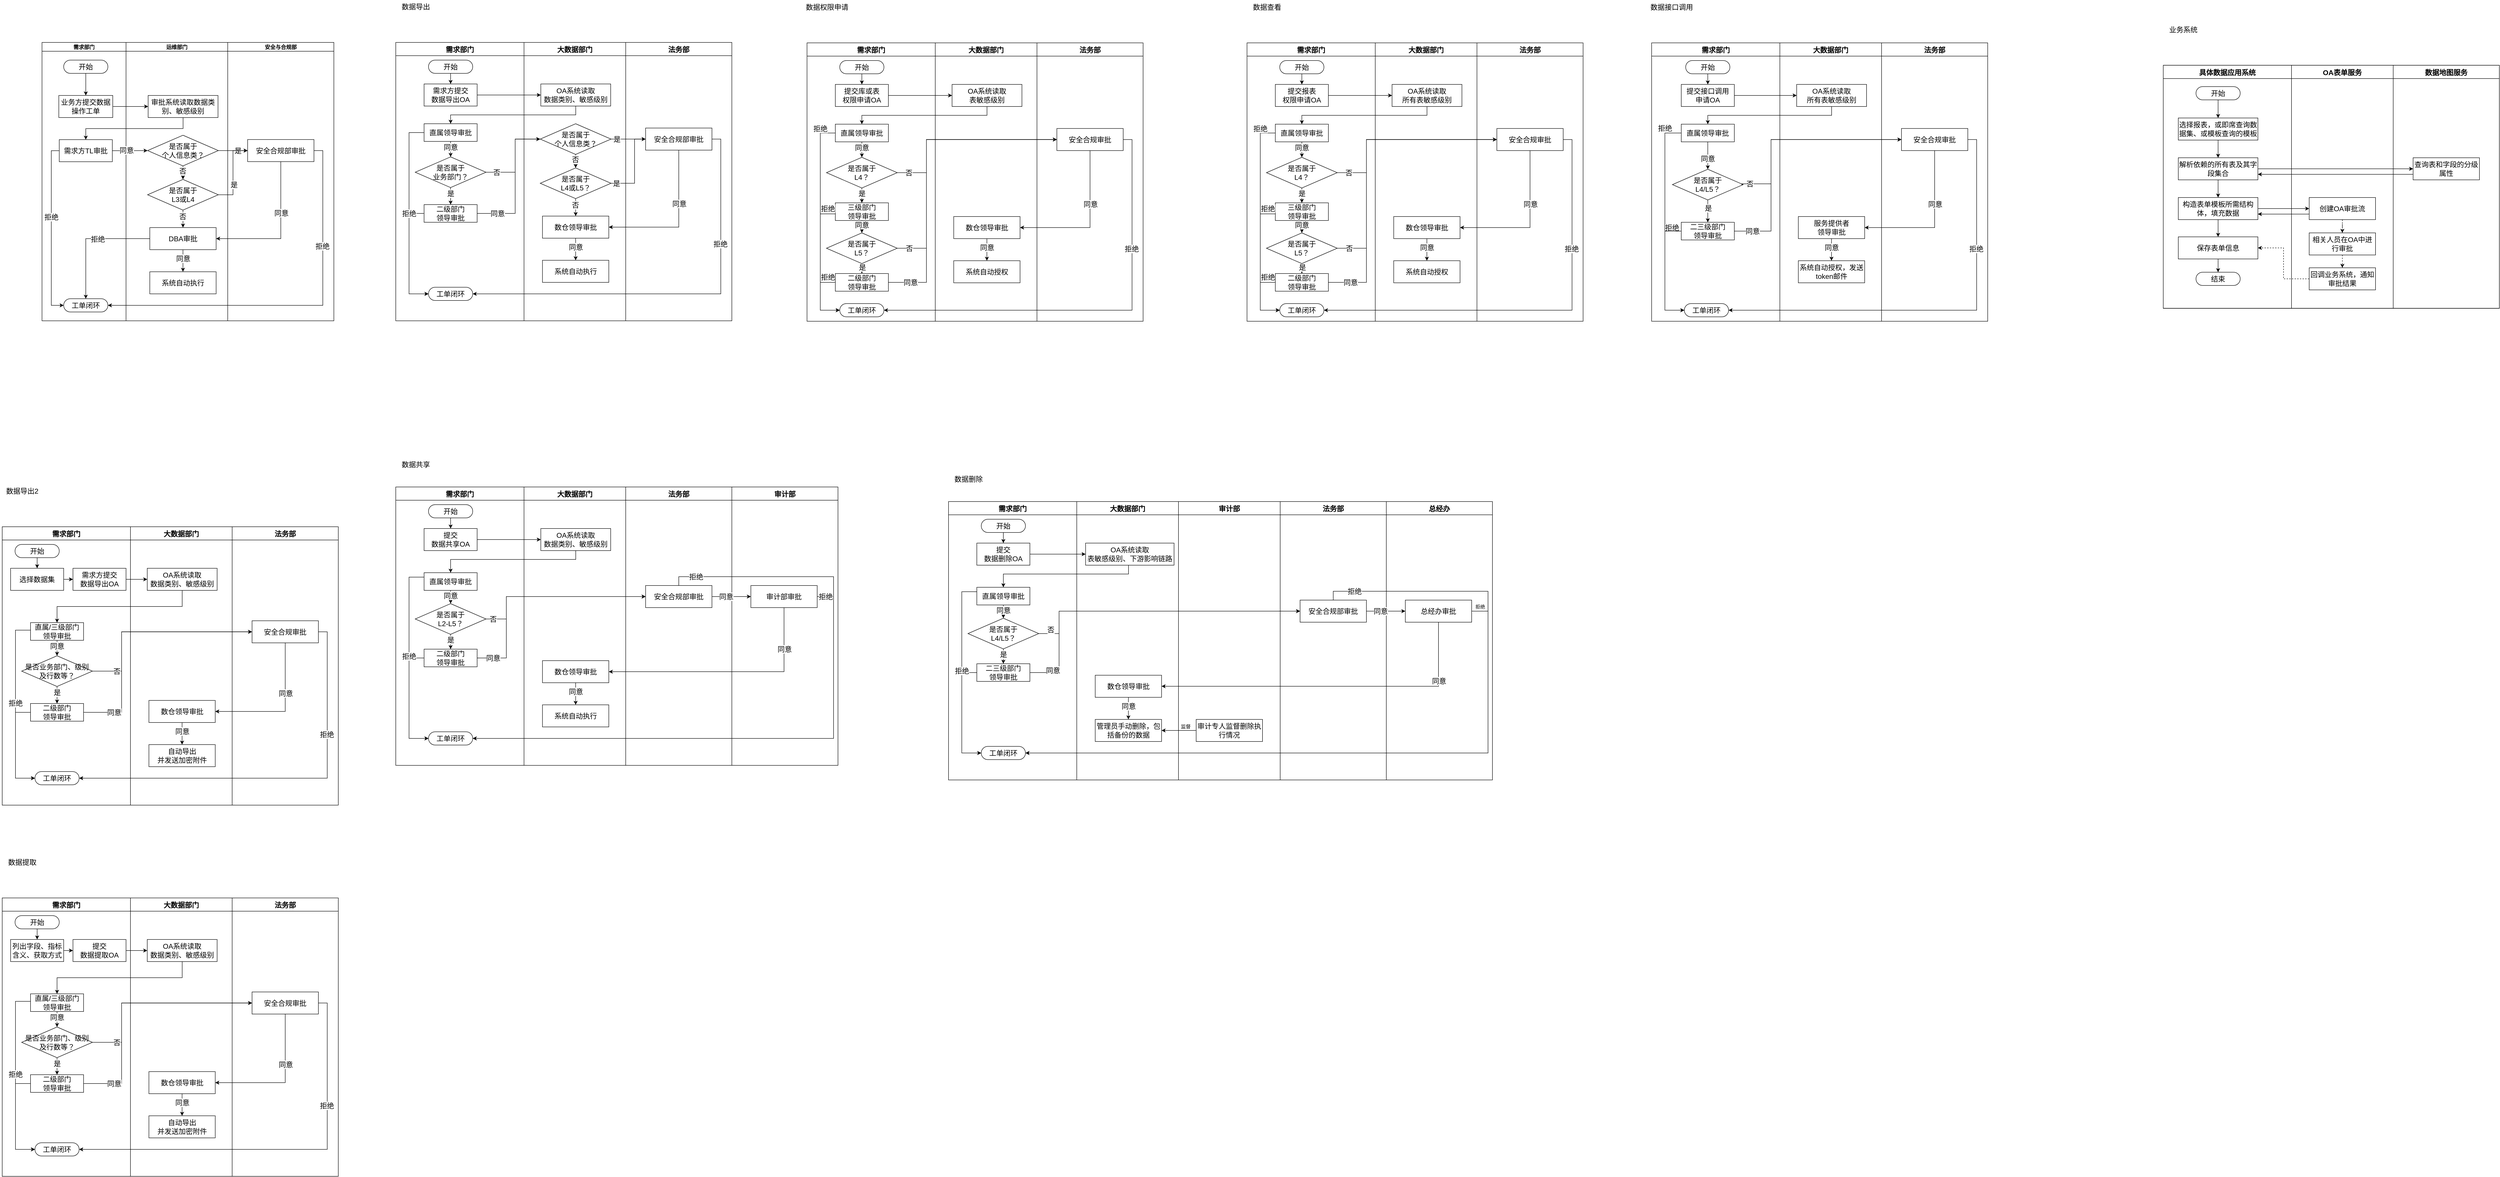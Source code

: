 <mxfile version="20.6.2" type="github">
  <diagram id="TG1AjXcc40jafs7zMtt8" name="第 1 页">
    <mxGraphModel dx="1422" dy="794" grid="1" gridSize="10" guides="1" tooltips="1" connect="1" arrows="1" fold="1" page="1" pageScale="1" pageWidth="827" pageHeight="1169" math="0" shadow="0">
      <root>
        <mxCell id="0" />
        <mxCell id="1" parent="0" />
        <mxCell id="PIT-gqg-Esm7uXlDMLW4-11" value="" style="swimlane;childLayout=stackLayout;resizeParent=1;resizeParentMax=0;startSize=0;horizontal=0;horizontalStack=1;" parent="1" vertex="1">
          <mxGeometry x="180" y="680" width="660" height="630" as="geometry" />
        </mxCell>
        <mxCell id="PIT-gqg-Esm7uXlDMLW4-12" value="需求部门" style="swimlane;startSize=20;" parent="PIT-gqg-Esm7uXlDMLW4-11" vertex="1">
          <mxGeometry width="190" height="630" as="geometry" />
        </mxCell>
        <mxCell id="PIT-gqg-Esm7uXlDMLW4-17" value="&lt;font style=&quot;font-size: 16px;&quot;&gt;业务方提交数据操作工单&lt;/font&gt;" style="rounded=0;whiteSpace=wrap;html=1;" parent="PIT-gqg-Esm7uXlDMLW4-12" vertex="1">
          <mxGeometry x="38" y="120" width="122" height="50" as="geometry" />
        </mxCell>
        <mxCell id="PIT-gqg-Esm7uXlDMLW4-28" style="edgeStyle=orthogonalEdgeStyle;rounded=0;orthogonalLoop=1;jettySize=auto;html=1;exitX=0.5;exitY=1;exitDx=0;exitDy=0;fontSize=16;" parent="PIT-gqg-Esm7uXlDMLW4-12" source="PIT-gqg-Esm7uXlDMLW4-19" target="PIT-gqg-Esm7uXlDMLW4-17" edge="1">
          <mxGeometry relative="1" as="geometry" />
        </mxCell>
        <mxCell id="PIT-gqg-Esm7uXlDMLW4-19" value="开始" style="rounded=1;whiteSpace=wrap;html=1;fontSize=16;arcSize=50;" parent="PIT-gqg-Esm7uXlDMLW4-12" vertex="1">
          <mxGeometry x="49" y="40" width="100" height="30" as="geometry" />
        </mxCell>
        <mxCell id="PIT-gqg-Esm7uXlDMLW4-31" style="edgeStyle=orthogonalEdgeStyle;rounded=0;orthogonalLoop=1;jettySize=auto;html=1;exitX=0;exitY=0.5;exitDx=0;exitDy=0;entryX=0;entryY=0.5;entryDx=0;entryDy=0;fontSize=16;" parent="PIT-gqg-Esm7uXlDMLW4-12" source="PIT-gqg-Esm7uXlDMLW4-21" target="PIT-gqg-Esm7uXlDMLW4-26" edge="1">
          <mxGeometry relative="1" as="geometry">
            <Array as="points">
              <mxPoint x="21" y="245" />
              <mxPoint x="21" y="595" />
            </Array>
          </mxGeometry>
        </mxCell>
        <mxCell id="PIT-gqg-Esm7uXlDMLW4-32" value="拒绝" style="edgeLabel;html=1;align=center;verticalAlign=middle;resizable=0;points=[];fontSize=16;" parent="PIT-gqg-Esm7uXlDMLW4-31" vertex="1" connectable="0">
          <mxGeometry x="-0.153" relative="1" as="geometry">
            <mxPoint as="offset" />
          </mxGeometry>
        </mxCell>
        <mxCell id="PIT-gqg-Esm7uXlDMLW4-21" value="&lt;font style=&quot;font-size: 16px;&quot;&gt;需求方TL审批&lt;/font&gt;" style="rounded=0;whiteSpace=wrap;html=1;" parent="PIT-gqg-Esm7uXlDMLW4-12" vertex="1">
          <mxGeometry x="39" y="220" width="120" height="50" as="geometry" />
        </mxCell>
        <mxCell id="PIT-gqg-Esm7uXlDMLW4-26" value="工单闭环" style="rounded=1;whiteSpace=wrap;html=1;fontSize=16;arcSize=50;" parent="PIT-gqg-Esm7uXlDMLW4-12" vertex="1">
          <mxGeometry x="49" y="580" width="100" height="30" as="geometry" />
        </mxCell>
        <mxCell id="PIT-gqg-Esm7uXlDMLW4-13" value="运维部门" style="swimlane;startSize=20;" parent="PIT-gqg-Esm7uXlDMLW4-11" vertex="1">
          <mxGeometry x="190" width="230" height="630" as="geometry" />
        </mxCell>
        <mxCell id="PIT-gqg-Esm7uXlDMLW4-20" value="&lt;font style=&quot;font-size: 16px;&quot;&gt;审批系统读取数据类别、敏感级别&lt;/font&gt;" style="rounded=0;whiteSpace=wrap;html=1;" parent="PIT-gqg-Esm7uXlDMLW4-13" vertex="1">
          <mxGeometry x="50" y="120" width="158" height="50" as="geometry" />
        </mxCell>
        <object label="" id="PIT-gqg-Esm7uXlDMLW4-39">
          <mxCell style="edgeStyle=orthogonalEdgeStyle;rounded=0;orthogonalLoop=1;jettySize=auto;html=1;exitX=0.5;exitY=1;exitDx=0;exitDy=0;entryX=0.5;entryY=0;entryDx=0;entryDy=0;fontSize=16;" parent="PIT-gqg-Esm7uXlDMLW4-13" source="PIT-gqg-Esm7uXlDMLW4-22" target="PIT-gqg-Esm7uXlDMLW4-24" edge="1">
            <mxGeometry relative="1" as="geometry" />
          </mxCell>
        </object>
        <mxCell id="PIT-gqg-Esm7uXlDMLW4-40" value="否" style="edgeLabel;html=1;align=center;verticalAlign=middle;resizable=0;points=[];fontSize=16;" parent="PIT-gqg-Esm7uXlDMLW4-39" vertex="1" connectable="0">
          <mxGeometry x="-0.264" y="-1" relative="1" as="geometry">
            <mxPoint as="offset" />
          </mxGeometry>
        </mxCell>
        <mxCell id="PIT-gqg-Esm7uXlDMLW4-22" value="是否属于&lt;br&gt;个人信息类？" style="rhombus;whiteSpace=wrap;html=1;rounded=0;fontSize=16;" parent="PIT-gqg-Esm7uXlDMLW4-13" vertex="1">
          <mxGeometry x="48.75" y="210" width="160" height="69.5" as="geometry" />
        </mxCell>
        <mxCell id="PIT-gqg-Esm7uXlDMLW4-44" style="edgeStyle=orthogonalEdgeStyle;rounded=0;orthogonalLoop=1;jettySize=auto;html=1;exitX=0.5;exitY=1;exitDx=0;exitDy=0;fontSize=16;" parent="PIT-gqg-Esm7uXlDMLW4-13" source="PIT-gqg-Esm7uXlDMLW4-24" target="PIT-gqg-Esm7uXlDMLW4-25" edge="1">
          <mxGeometry relative="1" as="geometry" />
        </mxCell>
        <mxCell id="PIT-gqg-Esm7uXlDMLW4-45" value="否" style="edgeLabel;html=1;align=center;verticalAlign=middle;resizable=0;points=[];fontSize=16;" parent="PIT-gqg-Esm7uXlDMLW4-44" vertex="1" connectable="0">
          <mxGeometry x="-0.287" y="-1" relative="1" as="geometry">
            <mxPoint as="offset" />
          </mxGeometry>
        </mxCell>
        <mxCell id="PIT-gqg-Esm7uXlDMLW4-24" value="是否属于&lt;br&gt;L3或L4" style="rhombus;whiteSpace=wrap;html=1;rounded=0;fontSize=16;" parent="PIT-gqg-Esm7uXlDMLW4-13" vertex="1">
          <mxGeometry x="48.75" y="310" width="160" height="69.5" as="geometry" />
        </mxCell>
        <mxCell id="PIT-gqg-Esm7uXlDMLW4-46" style="edgeStyle=orthogonalEdgeStyle;rounded=0;orthogonalLoop=1;jettySize=auto;html=1;exitX=0.5;exitY=1;exitDx=0;exitDy=0;entryX=0.5;entryY=0;entryDx=0;entryDy=0;fontSize=16;" parent="PIT-gqg-Esm7uXlDMLW4-13" source="PIT-gqg-Esm7uXlDMLW4-25" target="PIT-gqg-Esm7uXlDMLW4-27" edge="1">
          <mxGeometry relative="1" as="geometry" />
        </mxCell>
        <mxCell id="PIT-gqg-Esm7uXlDMLW4-47" value="同意" style="edgeLabel;html=1;align=center;verticalAlign=middle;resizable=0;points=[];fontSize=16;" parent="PIT-gqg-Esm7uXlDMLW4-46" vertex="1" connectable="0">
          <mxGeometry x="-0.206" relative="1" as="geometry">
            <mxPoint as="offset" />
          </mxGeometry>
        </mxCell>
        <mxCell id="PIT-gqg-Esm7uXlDMLW4-25" value="&lt;span style=&quot;font-size: 16px;&quot;&gt;DBA审批&lt;/span&gt;" style="rounded=0;whiteSpace=wrap;html=1;" parent="PIT-gqg-Esm7uXlDMLW4-13" vertex="1">
          <mxGeometry x="53.75" y="419" width="150" height="50" as="geometry" />
        </mxCell>
        <mxCell id="PIT-gqg-Esm7uXlDMLW4-27" value="&lt;span style=&quot;font-size: 16px;&quot;&gt;系统自动执行&lt;/span&gt;" style="rounded=0;whiteSpace=wrap;html=1;" parent="PIT-gqg-Esm7uXlDMLW4-13" vertex="1">
          <mxGeometry x="53.75" y="519" width="150" height="50" as="geometry" />
        </mxCell>
        <mxCell id="PIT-gqg-Esm7uXlDMLW4-14" value="安全与合规部" style="swimlane;startSize=20;" parent="PIT-gqg-Esm7uXlDMLW4-11" vertex="1">
          <mxGeometry x="420" width="240" height="630" as="geometry" />
        </mxCell>
        <mxCell id="PIT-gqg-Esm7uXlDMLW4-23" value="&lt;span style=&quot;font-size: 16px;&quot;&gt;安全合规部审批&lt;/span&gt;" style="rounded=0;whiteSpace=wrap;html=1;" parent="PIT-gqg-Esm7uXlDMLW4-14" vertex="1">
          <mxGeometry x="45" y="219.75" width="150" height="50" as="geometry" />
        </mxCell>
        <mxCell id="PIT-gqg-Esm7uXlDMLW4-29" style="edgeStyle=orthogonalEdgeStyle;rounded=0;orthogonalLoop=1;jettySize=auto;html=1;exitX=1;exitY=0.5;exitDx=0;exitDy=0;entryX=0;entryY=0.5;entryDx=0;entryDy=0;fontSize=16;" parent="PIT-gqg-Esm7uXlDMLW4-11" source="PIT-gqg-Esm7uXlDMLW4-17" target="PIT-gqg-Esm7uXlDMLW4-20" edge="1">
          <mxGeometry relative="1" as="geometry" />
        </mxCell>
        <mxCell id="PIT-gqg-Esm7uXlDMLW4-30" style="edgeStyle=orthogonalEdgeStyle;rounded=0;orthogonalLoop=1;jettySize=auto;html=1;exitX=0.5;exitY=1;exitDx=0;exitDy=0;entryX=0.5;entryY=0;entryDx=0;entryDy=0;fontSize=16;" parent="PIT-gqg-Esm7uXlDMLW4-11" source="PIT-gqg-Esm7uXlDMLW4-20" target="PIT-gqg-Esm7uXlDMLW4-21" edge="1">
          <mxGeometry relative="1" as="geometry" />
        </mxCell>
        <mxCell id="PIT-gqg-Esm7uXlDMLW4-33" style="edgeStyle=orthogonalEdgeStyle;rounded=0;orthogonalLoop=1;jettySize=auto;html=1;exitX=1;exitY=0.5;exitDx=0;exitDy=0;entryX=0;entryY=0.5;entryDx=0;entryDy=0;fontSize=16;" parent="PIT-gqg-Esm7uXlDMLW4-11" source="PIT-gqg-Esm7uXlDMLW4-21" target="PIT-gqg-Esm7uXlDMLW4-22" edge="1">
          <mxGeometry relative="1" as="geometry" />
        </mxCell>
        <mxCell id="PIT-gqg-Esm7uXlDMLW4-34" value="同意" style="edgeLabel;html=1;align=center;verticalAlign=middle;resizable=0;points=[];fontSize=16;" parent="PIT-gqg-Esm7uXlDMLW4-33" vertex="1" connectable="0">
          <mxGeometry x="-0.215" y="1" relative="1" as="geometry">
            <mxPoint as="offset" />
          </mxGeometry>
        </mxCell>
        <mxCell id="PIT-gqg-Esm7uXlDMLW4-35" style="edgeStyle=orthogonalEdgeStyle;rounded=0;orthogonalLoop=1;jettySize=auto;html=1;exitX=1;exitY=0.5;exitDx=0;exitDy=0;entryX=0;entryY=0.5;entryDx=0;entryDy=0;fontSize=16;" parent="PIT-gqg-Esm7uXlDMLW4-11" source="PIT-gqg-Esm7uXlDMLW4-22" target="PIT-gqg-Esm7uXlDMLW4-23" edge="1">
          <mxGeometry relative="1" as="geometry" />
        </mxCell>
        <mxCell id="PIT-gqg-Esm7uXlDMLW4-36" value="是" style="edgeLabel;html=1;align=center;verticalAlign=middle;resizable=0;points=[];fontSize=16;" parent="PIT-gqg-Esm7uXlDMLW4-35" vertex="1" connectable="0">
          <mxGeometry x="0.309" relative="1" as="geometry">
            <mxPoint as="offset" />
          </mxGeometry>
        </mxCell>
        <mxCell id="PIT-gqg-Esm7uXlDMLW4-37" style="edgeStyle=orthogonalEdgeStyle;rounded=0;orthogonalLoop=1;jettySize=auto;html=1;exitX=1;exitY=0.5;exitDx=0;exitDy=0;entryX=1;entryY=0.5;entryDx=0;entryDy=0;fontSize=16;" parent="PIT-gqg-Esm7uXlDMLW4-11" source="PIT-gqg-Esm7uXlDMLW4-23" target="PIT-gqg-Esm7uXlDMLW4-26" edge="1">
          <mxGeometry relative="1" as="geometry" />
        </mxCell>
        <mxCell id="PIT-gqg-Esm7uXlDMLW4-38" value="拒绝" style="edgeLabel;html=1;align=center;verticalAlign=middle;resizable=0;points=[];fontSize=16;" parent="PIT-gqg-Esm7uXlDMLW4-37" vertex="1" connectable="0">
          <mxGeometry x="-0.449" y="-1" relative="1" as="geometry">
            <mxPoint as="offset" />
          </mxGeometry>
        </mxCell>
        <mxCell id="PIT-gqg-Esm7uXlDMLW4-41" style="edgeStyle=orthogonalEdgeStyle;rounded=0;orthogonalLoop=1;jettySize=auto;html=1;exitX=1;exitY=0.5;exitDx=0;exitDy=0;entryX=0;entryY=0.5;entryDx=0;entryDy=0;fontSize=16;" parent="PIT-gqg-Esm7uXlDMLW4-11" source="PIT-gqg-Esm7uXlDMLW4-24" target="PIT-gqg-Esm7uXlDMLW4-23" edge="1">
          <mxGeometry relative="1" as="geometry" />
        </mxCell>
        <mxCell id="PIT-gqg-Esm7uXlDMLW4-42" value="是" style="edgeLabel;html=1;align=center;verticalAlign=middle;resizable=0;points=[];fontSize=16;" parent="PIT-gqg-Esm7uXlDMLW4-41" vertex="1" connectable="0">
          <mxGeometry x="-0.328" y="-2" relative="1" as="geometry">
            <mxPoint as="offset" />
          </mxGeometry>
        </mxCell>
        <mxCell id="PIT-gqg-Esm7uXlDMLW4-48" style="edgeStyle=orthogonalEdgeStyle;rounded=0;orthogonalLoop=1;jettySize=auto;html=1;exitX=0.5;exitY=1;exitDx=0;exitDy=0;entryX=1;entryY=0.5;entryDx=0;entryDy=0;fontSize=16;" parent="PIT-gqg-Esm7uXlDMLW4-11" source="PIT-gqg-Esm7uXlDMLW4-23" target="PIT-gqg-Esm7uXlDMLW4-25" edge="1">
          <mxGeometry relative="1" as="geometry" />
        </mxCell>
        <mxCell id="PIT-gqg-Esm7uXlDMLW4-49" value="同意" style="edgeLabel;html=1;align=center;verticalAlign=middle;resizable=0;points=[];fontSize=16;" parent="PIT-gqg-Esm7uXlDMLW4-48" vertex="1" connectable="0">
          <mxGeometry x="-0.275" y="1" relative="1" as="geometry">
            <mxPoint as="offset" />
          </mxGeometry>
        </mxCell>
        <mxCell id="PIT-gqg-Esm7uXlDMLW4-50" style="edgeStyle=orthogonalEdgeStyle;rounded=0;orthogonalLoop=1;jettySize=auto;html=1;exitX=0;exitY=0.5;exitDx=0;exitDy=0;entryX=0.5;entryY=0;entryDx=0;entryDy=0;fontSize=16;" parent="PIT-gqg-Esm7uXlDMLW4-11" source="PIT-gqg-Esm7uXlDMLW4-25" target="PIT-gqg-Esm7uXlDMLW4-26" edge="1">
          <mxGeometry relative="1" as="geometry" />
        </mxCell>
        <mxCell id="PIT-gqg-Esm7uXlDMLW4-51" value="拒绝" style="edgeLabel;html=1;align=center;verticalAlign=middle;resizable=0;points=[];fontSize=16;" parent="PIT-gqg-Esm7uXlDMLW4-50" vertex="1" connectable="0">
          <mxGeometry x="-0.161" y="1" relative="1" as="geometry">
            <mxPoint as="offset" />
          </mxGeometry>
        </mxCell>
        <mxCell id="PIT-gqg-Esm7uXlDMLW4-63" value="" style="swimlane;childLayout=stackLayout;resizeParent=1;resizeParentMax=0;startSize=0;horizontal=0;horizontalStack=1;" parent="1" vertex="1">
          <mxGeometry x="980" y="680" width="760" height="630" as="geometry" />
        </mxCell>
        <mxCell id="PIT-gqg-Esm7uXlDMLW4-64" value="需求部门" style="swimlane;startSize=30;fontSize=16;" parent="PIT-gqg-Esm7uXlDMLW4-63" vertex="1">
          <mxGeometry width="290" height="630" as="geometry" />
        </mxCell>
        <mxCell id="PIT-gqg-Esm7uXlDMLW4-65" value="&lt;font style=&quot;font-size: 16px;&quot;&gt;需求方提交&lt;br&gt;数据导出OA&lt;/font&gt;" style="rounded=0;whiteSpace=wrap;html=1;" parent="PIT-gqg-Esm7uXlDMLW4-64" vertex="1">
          <mxGeometry x="64" y="94" width="120" height="50" as="geometry" />
        </mxCell>
        <mxCell id="PIT-gqg-Esm7uXlDMLW4-66" style="edgeStyle=orthogonalEdgeStyle;rounded=0;orthogonalLoop=1;jettySize=auto;html=1;exitX=0.5;exitY=1;exitDx=0;exitDy=0;fontSize=16;" parent="PIT-gqg-Esm7uXlDMLW4-64" source="PIT-gqg-Esm7uXlDMLW4-67" target="PIT-gqg-Esm7uXlDMLW4-65" edge="1">
          <mxGeometry relative="1" as="geometry" />
        </mxCell>
        <mxCell id="PIT-gqg-Esm7uXlDMLW4-67" value="开始" style="rounded=1;whiteSpace=wrap;html=1;fontSize=16;arcSize=50;" parent="PIT-gqg-Esm7uXlDMLW4-64" vertex="1">
          <mxGeometry x="74" y="40" width="100" height="30" as="geometry" />
        </mxCell>
        <mxCell id="PIT-gqg-Esm7uXlDMLW4-71" value="工单闭环" style="rounded=1;whiteSpace=wrap;html=1;fontSize=16;arcSize=50;" parent="PIT-gqg-Esm7uXlDMLW4-64" vertex="1">
          <mxGeometry x="74" y="554" width="100" height="30" as="geometry" />
        </mxCell>
        <mxCell id="PIT-gqg-Esm7uXlDMLW4-103" style="edgeStyle=orthogonalEdgeStyle;rounded=0;orthogonalLoop=1;jettySize=auto;html=1;exitX=0.5;exitY=1;exitDx=0;exitDy=0;entryX=0.5;entryY=0;entryDx=0;entryDy=0;fontSize=16;" parent="PIT-gqg-Esm7uXlDMLW4-64" source="PIT-gqg-Esm7uXlDMLW4-100" target="PIT-gqg-Esm7uXlDMLW4-101" edge="1">
          <mxGeometry relative="1" as="geometry">
            <mxPoint x="124" y="386" as="targetPoint" />
          </mxGeometry>
        </mxCell>
        <mxCell id="PIT-gqg-Esm7uXlDMLW4-104" value="是" style="edgeLabel;html=1;align=center;verticalAlign=middle;resizable=0;points=[];fontSize=16;" parent="PIT-gqg-Esm7uXlDMLW4-103" vertex="1" connectable="0">
          <mxGeometry x="-0.293" relative="1" as="geometry">
            <mxPoint as="offset" />
          </mxGeometry>
        </mxCell>
        <mxCell id="PIT-gqg-Esm7uXlDMLW4-100" value="是否属于&lt;br&gt;业务部门？" style="rhombus;whiteSpace=wrap;html=1;rounded=0;fontSize=16;" parent="PIT-gqg-Esm7uXlDMLW4-64" vertex="1">
          <mxGeometry x="44" y="259" width="160" height="69.5" as="geometry" />
        </mxCell>
        <mxCell id="PIT-gqg-Esm7uXlDMLW4-128" style="edgeStyle=orthogonalEdgeStyle;rounded=0;orthogonalLoop=1;jettySize=auto;html=1;exitX=0;exitY=0.5;exitDx=0;exitDy=0;entryX=0;entryY=0.5;entryDx=0;entryDy=0;fontSize=16;" parent="PIT-gqg-Esm7uXlDMLW4-64" source="PIT-gqg-Esm7uXlDMLW4-101" target="PIT-gqg-Esm7uXlDMLW4-71" edge="1">
          <mxGeometry relative="1" as="geometry">
            <Array as="points">
              <mxPoint x="30" y="387" />
              <mxPoint x="30" y="569" />
            </Array>
          </mxGeometry>
        </mxCell>
        <mxCell id="PIT-gqg-Esm7uXlDMLW4-101" value="&lt;font style=&quot;font-size: 16px;&quot;&gt;二级部门&lt;br&gt;领导审批&lt;/font&gt;" style="rounded=0;whiteSpace=wrap;html=1;" parent="PIT-gqg-Esm7uXlDMLW4-64" vertex="1">
          <mxGeometry x="64" y="367" width="120" height="40" as="geometry" />
        </mxCell>
        <mxCell id="PIT-gqg-Esm7uXlDMLW4-124" style="edgeStyle=orthogonalEdgeStyle;rounded=0;orthogonalLoop=1;jettySize=auto;html=1;exitX=0.5;exitY=1;exitDx=0;exitDy=0;entryX=0.5;entryY=0;entryDx=0;entryDy=0;fontSize=16;" parent="PIT-gqg-Esm7uXlDMLW4-64" source="PIT-gqg-Esm7uXlDMLW4-106" target="PIT-gqg-Esm7uXlDMLW4-100" edge="1">
          <mxGeometry relative="1" as="geometry" />
        </mxCell>
        <mxCell id="PIT-gqg-Esm7uXlDMLW4-127" value="同意" style="edgeLabel;html=1;align=center;verticalAlign=middle;resizable=0;points=[];fontSize=16;" parent="PIT-gqg-Esm7uXlDMLW4-124" vertex="1" connectable="0">
          <mxGeometry x="-0.275" relative="1" as="geometry">
            <mxPoint as="offset" />
          </mxGeometry>
        </mxCell>
        <mxCell id="PIT-gqg-Esm7uXlDMLW4-125" style="edgeStyle=orthogonalEdgeStyle;rounded=0;orthogonalLoop=1;jettySize=auto;html=1;exitX=0;exitY=0.5;exitDx=0;exitDy=0;entryX=0;entryY=0.5;entryDx=0;entryDy=0;fontSize=16;" parent="PIT-gqg-Esm7uXlDMLW4-64" source="PIT-gqg-Esm7uXlDMLW4-106" target="PIT-gqg-Esm7uXlDMLW4-71" edge="1">
          <mxGeometry relative="1" as="geometry">
            <Array as="points">
              <mxPoint x="30" y="204" />
              <mxPoint x="30" y="569" />
            </Array>
          </mxGeometry>
        </mxCell>
        <mxCell id="PIT-gqg-Esm7uXlDMLW4-126" value="拒绝" style="edgeLabel;html=1;align=center;verticalAlign=middle;resizable=0;points=[];fontSize=16;" parent="PIT-gqg-Esm7uXlDMLW4-125" vertex="1" connectable="0">
          <mxGeometry x="0.16" relative="1" as="geometry">
            <mxPoint y="-40" as="offset" />
          </mxGeometry>
        </mxCell>
        <mxCell id="PIT-gqg-Esm7uXlDMLW4-106" value="&lt;font style=&quot;font-size: 16px;&quot;&gt;直属领导审批&lt;/font&gt;" style="rounded=0;whiteSpace=wrap;html=1;" parent="PIT-gqg-Esm7uXlDMLW4-64" vertex="1">
          <mxGeometry x="64" y="184" width="120" height="40" as="geometry" />
        </mxCell>
        <mxCell id="PIT-gqg-Esm7uXlDMLW4-72" value="大数据部门" style="swimlane;startSize=30;fontSize=16;" parent="PIT-gqg-Esm7uXlDMLW4-63" vertex="1">
          <mxGeometry x="290" width="230" height="630" as="geometry" />
        </mxCell>
        <mxCell id="PIT-gqg-Esm7uXlDMLW4-73" value="&lt;font style=&quot;font-size: 16px;&quot;&gt;OA系统读取&lt;br&gt;数据类别、敏感级别&lt;/font&gt;" style="rounded=0;whiteSpace=wrap;html=1;" parent="PIT-gqg-Esm7uXlDMLW4-72" vertex="1">
          <mxGeometry x="38" y="94" width="158" height="50" as="geometry" />
        </mxCell>
        <object label="" id="PIT-gqg-Esm7uXlDMLW4-74">
          <mxCell style="edgeStyle=orthogonalEdgeStyle;rounded=0;orthogonalLoop=1;jettySize=auto;html=1;exitX=0.5;exitY=1;exitDx=0;exitDy=0;entryX=0.5;entryY=0;entryDx=0;entryDy=0;fontSize=16;" parent="PIT-gqg-Esm7uXlDMLW4-72" source="PIT-gqg-Esm7uXlDMLW4-76" target="PIT-gqg-Esm7uXlDMLW4-79" edge="1">
            <mxGeometry relative="1" as="geometry" />
          </mxCell>
        </object>
        <mxCell id="PIT-gqg-Esm7uXlDMLW4-75" value="否" style="edgeLabel;html=1;align=center;verticalAlign=middle;resizable=0;points=[];fontSize=16;" parent="PIT-gqg-Esm7uXlDMLW4-74" vertex="1" connectable="0">
          <mxGeometry x="-0.264" y="-1" relative="1" as="geometry">
            <mxPoint as="offset" />
          </mxGeometry>
        </mxCell>
        <mxCell id="PIT-gqg-Esm7uXlDMLW4-76" value="是否属于&lt;br&gt;个人信息类？" style="rhombus;whiteSpace=wrap;html=1;rounded=0;fontSize=16;" parent="PIT-gqg-Esm7uXlDMLW4-72" vertex="1">
          <mxGeometry x="36.75" y="184" width="160" height="69.5" as="geometry" />
        </mxCell>
        <mxCell id="PIT-gqg-Esm7uXlDMLW4-77" style="edgeStyle=orthogonalEdgeStyle;rounded=0;orthogonalLoop=1;jettySize=auto;html=1;exitX=0.5;exitY=1;exitDx=0;exitDy=0;fontSize=16;" parent="PIT-gqg-Esm7uXlDMLW4-72" source="PIT-gqg-Esm7uXlDMLW4-79" target="PIT-gqg-Esm7uXlDMLW4-82" edge="1">
          <mxGeometry relative="1" as="geometry" />
        </mxCell>
        <mxCell id="PIT-gqg-Esm7uXlDMLW4-78" value="否" style="edgeLabel;html=1;align=center;verticalAlign=middle;resizable=0;points=[];fontSize=16;" parent="PIT-gqg-Esm7uXlDMLW4-77" vertex="1" connectable="0">
          <mxGeometry x="-0.287" y="-1" relative="1" as="geometry">
            <mxPoint as="offset" />
          </mxGeometry>
        </mxCell>
        <mxCell id="PIT-gqg-Esm7uXlDMLW4-79" value="是否属于&lt;br&gt;L4或L5？" style="rhombus;whiteSpace=wrap;html=1;rounded=0;fontSize=16;" parent="PIT-gqg-Esm7uXlDMLW4-72" vertex="1">
          <mxGeometry x="36.75" y="284" width="160" height="69.5" as="geometry" />
        </mxCell>
        <mxCell id="PIT-gqg-Esm7uXlDMLW4-80" style="edgeStyle=orthogonalEdgeStyle;rounded=0;orthogonalLoop=1;jettySize=auto;html=1;exitX=0.5;exitY=1;exitDx=0;exitDy=0;entryX=0.5;entryY=0;entryDx=0;entryDy=0;fontSize=16;" parent="PIT-gqg-Esm7uXlDMLW4-72" source="PIT-gqg-Esm7uXlDMLW4-82" target="PIT-gqg-Esm7uXlDMLW4-83" edge="1">
          <mxGeometry relative="1" as="geometry" />
        </mxCell>
        <mxCell id="PIT-gqg-Esm7uXlDMLW4-81" value="同意" style="edgeLabel;html=1;align=center;verticalAlign=middle;resizable=0;points=[];fontSize=16;" parent="PIT-gqg-Esm7uXlDMLW4-80" vertex="1" connectable="0">
          <mxGeometry x="-0.206" relative="1" as="geometry">
            <mxPoint as="offset" />
          </mxGeometry>
        </mxCell>
        <mxCell id="PIT-gqg-Esm7uXlDMLW4-82" value="&lt;span style=&quot;font-size: 16px;&quot;&gt;数仓领导审批&lt;/span&gt;" style="rounded=0;whiteSpace=wrap;html=1;" parent="PIT-gqg-Esm7uXlDMLW4-72" vertex="1">
          <mxGeometry x="41.75" y="393" width="150" height="50" as="geometry" />
        </mxCell>
        <mxCell id="PIT-gqg-Esm7uXlDMLW4-83" value="&lt;span style=&quot;font-size: 16px;&quot;&gt;系统自动执行&lt;/span&gt;" style="rounded=0;whiteSpace=wrap;html=1;" parent="PIT-gqg-Esm7uXlDMLW4-72" vertex="1">
          <mxGeometry x="41.75" y="493" width="150" height="50" as="geometry" />
        </mxCell>
        <mxCell id="PIT-gqg-Esm7uXlDMLW4-84" value="法务部" style="swimlane;startSize=30;fontSize=16;" parent="PIT-gqg-Esm7uXlDMLW4-63" vertex="1">
          <mxGeometry x="520" width="240" height="630" as="geometry" />
        </mxCell>
        <mxCell id="PIT-gqg-Esm7uXlDMLW4-85" value="&lt;span style=&quot;font-size: 16px;&quot;&gt;安全合规部审批&lt;/span&gt;" style="rounded=0;whiteSpace=wrap;html=1;" parent="PIT-gqg-Esm7uXlDMLW4-84" vertex="1">
          <mxGeometry x="45" y="193.75" width="150" height="50" as="geometry" />
        </mxCell>
        <mxCell id="PIT-gqg-Esm7uXlDMLW4-86" style="edgeStyle=orthogonalEdgeStyle;rounded=0;orthogonalLoop=1;jettySize=auto;html=1;exitX=1;exitY=0.5;exitDx=0;exitDy=0;entryX=0;entryY=0.5;entryDx=0;entryDy=0;fontSize=16;" parent="PIT-gqg-Esm7uXlDMLW4-63" source="PIT-gqg-Esm7uXlDMLW4-65" target="PIT-gqg-Esm7uXlDMLW4-73" edge="1">
          <mxGeometry relative="1" as="geometry" />
        </mxCell>
        <mxCell id="PIT-gqg-Esm7uXlDMLW4-90" style="edgeStyle=orthogonalEdgeStyle;rounded=0;orthogonalLoop=1;jettySize=auto;html=1;exitX=1;exitY=0.5;exitDx=0;exitDy=0;entryX=0;entryY=0.5;entryDx=0;entryDy=0;fontSize=16;" parent="PIT-gqg-Esm7uXlDMLW4-63" source="PIT-gqg-Esm7uXlDMLW4-76" target="PIT-gqg-Esm7uXlDMLW4-85" edge="1">
          <mxGeometry relative="1" as="geometry" />
        </mxCell>
        <mxCell id="PIT-gqg-Esm7uXlDMLW4-91" value="是" style="edgeLabel;html=1;align=center;verticalAlign=middle;resizable=0;points=[];fontSize=16;" parent="PIT-gqg-Esm7uXlDMLW4-90" vertex="1" connectable="0">
          <mxGeometry x="0.309" relative="1" as="geometry">
            <mxPoint x="-38" as="offset" />
          </mxGeometry>
        </mxCell>
        <mxCell id="PIT-gqg-Esm7uXlDMLW4-92" style="edgeStyle=orthogonalEdgeStyle;rounded=0;orthogonalLoop=1;jettySize=auto;html=1;exitX=1;exitY=0.5;exitDx=0;exitDy=0;entryX=1;entryY=0.5;entryDx=0;entryDy=0;fontSize=16;" parent="PIT-gqg-Esm7uXlDMLW4-63" source="PIT-gqg-Esm7uXlDMLW4-85" target="PIT-gqg-Esm7uXlDMLW4-71" edge="1">
          <mxGeometry relative="1" as="geometry" />
        </mxCell>
        <mxCell id="PIT-gqg-Esm7uXlDMLW4-93" value="拒绝" style="edgeLabel;html=1;align=center;verticalAlign=middle;resizable=0;points=[];fontSize=16;" parent="PIT-gqg-Esm7uXlDMLW4-92" vertex="1" connectable="0">
          <mxGeometry x="-0.449" y="-1" relative="1" as="geometry">
            <mxPoint as="offset" />
          </mxGeometry>
        </mxCell>
        <mxCell id="PIT-gqg-Esm7uXlDMLW4-94" style="edgeStyle=orthogonalEdgeStyle;rounded=0;orthogonalLoop=1;jettySize=auto;html=1;exitX=1;exitY=0.5;exitDx=0;exitDy=0;entryX=0;entryY=0.5;entryDx=0;entryDy=0;fontSize=16;" parent="PIT-gqg-Esm7uXlDMLW4-63" source="PIT-gqg-Esm7uXlDMLW4-79" target="PIT-gqg-Esm7uXlDMLW4-85" edge="1">
          <mxGeometry relative="1" as="geometry">
            <Array as="points">
              <mxPoint x="540" y="319" />
              <mxPoint x="540" y="219" />
            </Array>
          </mxGeometry>
        </mxCell>
        <mxCell id="PIT-gqg-Esm7uXlDMLW4-134" value="是" style="edgeLabel;html=1;align=center;verticalAlign=middle;resizable=0;points=[];fontSize=16;" parent="PIT-gqg-Esm7uXlDMLW4-94" vertex="1" connectable="0">
          <mxGeometry x="-0.866" relative="1" as="geometry">
            <mxPoint as="offset" />
          </mxGeometry>
        </mxCell>
        <mxCell id="PIT-gqg-Esm7uXlDMLW4-96" style="edgeStyle=orthogonalEdgeStyle;rounded=0;orthogonalLoop=1;jettySize=auto;html=1;exitX=0.5;exitY=1;exitDx=0;exitDy=0;entryX=1;entryY=0.5;entryDx=0;entryDy=0;fontSize=16;" parent="PIT-gqg-Esm7uXlDMLW4-63" source="PIT-gqg-Esm7uXlDMLW4-85" target="PIT-gqg-Esm7uXlDMLW4-82" edge="1">
          <mxGeometry relative="1" as="geometry" />
        </mxCell>
        <mxCell id="PIT-gqg-Esm7uXlDMLW4-97" value="同意" style="edgeLabel;html=1;align=center;verticalAlign=middle;resizable=0;points=[];fontSize=16;" parent="PIT-gqg-Esm7uXlDMLW4-96" vertex="1" connectable="0">
          <mxGeometry x="-0.275" y="1" relative="1" as="geometry">
            <mxPoint as="offset" />
          </mxGeometry>
        </mxCell>
        <mxCell id="PIT-gqg-Esm7uXlDMLW4-123" style="edgeStyle=orthogonalEdgeStyle;rounded=0;orthogonalLoop=1;jettySize=auto;html=1;exitX=0.5;exitY=1;exitDx=0;exitDy=0;entryX=0.5;entryY=0;entryDx=0;entryDy=0;fontSize=16;" parent="PIT-gqg-Esm7uXlDMLW4-63" source="PIT-gqg-Esm7uXlDMLW4-73" target="PIT-gqg-Esm7uXlDMLW4-106" edge="1">
          <mxGeometry relative="1" as="geometry" />
        </mxCell>
        <mxCell id="PIT-gqg-Esm7uXlDMLW4-129" style="edgeStyle=orthogonalEdgeStyle;rounded=0;orthogonalLoop=1;jettySize=auto;html=1;exitX=1;exitY=0.5;exitDx=0;exitDy=0;entryX=0;entryY=0.5;entryDx=0;entryDy=0;fontSize=16;" parent="PIT-gqg-Esm7uXlDMLW4-63" source="PIT-gqg-Esm7uXlDMLW4-100" target="PIT-gqg-Esm7uXlDMLW4-76" edge="1">
          <mxGeometry relative="1" as="geometry">
            <Array as="points">
              <mxPoint x="270" y="294" />
              <mxPoint x="270" y="219" />
            </Array>
          </mxGeometry>
        </mxCell>
        <mxCell id="PIT-gqg-Esm7uXlDMLW4-131" value="否" style="edgeLabel;html=1;align=center;verticalAlign=middle;resizable=0;points=[];fontSize=16;" parent="PIT-gqg-Esm7uXlDMLW4-129" vertex="1" connectable="0">
          <mxGeometry x="-0.758" relative="1" as="geometry">
            <mxPoint as="offset" />
          </mxGeometry>
        </mxCell>
        <mxCell id="PIT-gqg-Esm7uXlDMLW4-130" style="edgeStyle=orthogonalEdgeStyle;rounded=0;orthogonalLoop=1;jettySize=auto;html=1;exitX=1;exitY=0.5;exitDx=0;exitDy=0;entryX=0;entryY=0.5;entryDx=0;entryDy=0;fontSize=16;" parent="PIT-gqg-Esm7uXlDMLW4-63" source="PIT-gqg-Esm7uXlDMLW4-101" target="PIT-gqg-Esm7uXlDMLW4-76" edge="1">
          <mxGeometry relative="1" as="geometry">
            <Array as="points">
              <mxPoint x="270" y="387" />
              <mxPoint x="270" y="219" />
            </Array>
          </mxGeometry>
        </mxCell>
        <mxCell id="PIT-gqg-Esm7uXlDMLW4-132" value="同意" style="edgeLabel;html=1;align=center;verticalAlign=middle;resizable=0;points=[];fontSize=16;" parent="PIT-gqg-Esm7uXlDMLW4-130" vertex="1" connectable="0">
          <mxGeometry x="-0.811" y="1" relative="1" as="geometry">
            <mxPoint x="16" y="1" as="offset" />
          </mxGeometry>
        </mxCell>
        <mxCell id="PIT-gqg-Esm7uXlDMLW4-135" value="数据导出" style="text;html=1;align=center;verticalAlign=middle;resizable=0;points=[];autosize=1;strokeColor=none;fillColor=none;fontSize=16;" parent="1" vertex="1">
          <mxGeometry x="980" y="584" width="90" height="30" as="geometry" />
        </mxCell>
        <mxCell id="PIT-gqg-Esm7uXlDMLW4-218" value="" style="swimlane;childLayout=stackLayout;resizeParent=1;resizeParentMax=0;startSize=0;horizontal=0;horizontalStack=1;" parent="1" vertex="1">
          <mxGeometry x="980" y="1686" width="1000" height="630" as="geometry" />
        </mxCell>
        <mxCell id="PIT-gqg-Esm7uXlDMLW4-219" value="需求部门" style="swimlane;startSize=30;fontSize=16;" parent="PIT-gqg-Esm7uXlDMLW4-218" vertex="1">
          <mxGeometry width="290" height="630" as="geometry" />
        </mxCell>
        <mxCell id="PIT-gqg-Esm7uXlDMLW4-220" value="&lt;font style=&quot;font-size: 16px;&quot;&gt;提交&lt;br&gt;数据共享OA&lt;/font&gt;" style="rounded=0;whiteSpace=wrap;html=1;" parent="PIT-gqg-Esm7uXlDMLW4-219" vertex="1">
          <mxGeometry x="64" y="94" width="120" height="50" as="geometry" />
        </mxCell>
        <mxCell id="PIT-gqg-Esm7uXlDMLW4-221" style="edgeStyle=orthogonalEdgeStyle;rounded=0;orthogonalLoop=1;jettySize=auto;html=1;exitX=0.5;exitY=1;exitDx=0;exitDy=0;fontSize=16;" parent="PIT-gqg-Esm7uXlDMLW4-219" source="PIT-gqg-Esm7uXlDMLW4-222" target="PIT-gqg-Esm7uXlDMLW4-220" edge="1">
          <mxGeometry relative="1" as="geometry" />
        </mxCell>
        <mxCell id="PIT-gqg-Esm7uXlDMLW4-222" value="开始" style="rounded=1;whiteSpace=wrap;html=1;fontSize=16;arcSize=50;" parent="PIT-gqg-Esm7uXlDMLW4-219" vertex="1">
          <mxGeometry x="74" y="40" width="100" height="30" as="geometry" />
        </mxCell>
        <mxCell id="PIT-gqg-Esm7uXlDMLW4-223" value="工单闭环" style="rounded=1;whiteSpace=wrap;html=1;fontSize=16;arcSize=50;" parent="PIT-gqg-Esm7uXlDMLW4-219" vertex="1">
          <mxGeometry x="74" y="554" width="100" height="30" as="geometry" />
        </mxCell>
        <mxCell id="9xw017560egKAiFtD5Uf-79" style="edgeStyle=orthogonalEdgeStyle;rounded=0;orthogonalLoop=1;jettySize=auto;html=1;exitX=0;exitY=0.5;exitDx=0;exitDy=0;entryX=0;entryY=0.5;entryDx=0;entryDy=0;fontSize=16;" parent="PIT-gqg-Esm7uXlDMLW4-219" source="PIT-gqg-Esm7uXlDMLW4-228" target="PIT-gqg-Esm7uXlDMLW4-223" edge="1">
          <mxGeometry relative="1" as="geometry">
            <Array as="points">
              <mxPoint x="30" y="387" />
              <mxPoint x="30" y="569" />
            </Array>
          </mxGeometry>
        </mxCell>
        <mxCell id="PIT-gqg-Esm7uXlDMLW4-228" value="&lt;font style=&quot;font-size: 16px;&quot;&gt;二级部门&lt;br&gt;领导审批&lt;/font&gt;" style="rounded=0;whiteSpace=wrap;html=1;" parent="PIT-gqg-Esm7uXlDMLW4-219" vertex="1">
          <mxGeometry x="64" y="367" width="120" height="40" as="geometry" />
        </mxCell>
        <mxCell id="PIT-gqg-Esm7uXlDMLW4-231" style="edgeStyle=orthogonalEdgeStyle;rounded=0;orthogonalLoop=1;jettySize=auto;html=1;exitX=0;exitY=0.5;exitDx=0;exitDy=0;entryX=0;entryY=0.5;entryDx=0;entryDy=0;fontSize=16;" parent="PIT-gqg-Esm7uXlDMLW4-219" source="PIT-gqg-Esm7uXlDMLW4-233" target="PIT-gqg-Esm7uXlDMLW4-223" edge="1">
          <mxGeometry relative="1" as="geometry">
            <Array as="points">
              <mxPoint x="30" y="204" />
              <mxPoint x="30" y="569" />
            </Array>
          </mxGeometry>
        </mxCell>
        <mxCell id="PIT-gqg-Esm7uXlDMLW4-232" value="拒绝" style="edgeLabel;html=1;align=center;verticalAlign=middle;resizable=0;points=[];fontSize=16;" parent="PIT-gqg-Esm7uXlDMLW4-231" vertex="1" connectable="0">
          <mxGeometry x="0.16" relative="1" as="geometry">
            <mxPoint y="-40" as="offset" />
          </mxGeometry>
        </mxCell>
        <mxCell id="PIT-gqg-Esm7uXlDMLW4-268" style="edgeStyle=orthogonalEdgeStyle;rounded=0;orthogonalLoop=1;jettySize=auto;html=1;exitX=0.5;exitY=1;exitDx=0;exitDy=0;entryX=0.5;entryY=0;entryDx=0;entryDy=0;fontSize=16;" parent="PIT-gqg-Esm7uXlDMLW4-219" source="PIT-gqg-Esm7uXlDMLW4-233" target="PIT-gqg-Esm7uXlDMLW4-267" edge="1">
          <mxGeometry relative="1" as="geometry" />
        </mxCell>
        <mxCell id="PIT-gqg-Esm7uXlDMLW4-270" value="同意" style="edgeLabel;html=1;align=center;verticalAlign=middle;resizable=0;points=[];fontSize=16;" parent="PIT-gqg-Esm7uXlDMLW4-268" vertex="1" connectable="0">
          <mxGeometry x="-0.239" relative="1" as="geometry">
            <mxPoint as="offset" />
          </mxGeometry>
        </mxCell>
        <mxCell id="PIT-gqg-Esm7uXlDMLW4-233" value="&lt;font style=&quot;font-size: 16px;&quot;&gt;直属领导审批&lt;/font&gt;" style="rounded=0;whiteSpace=wrap;html=1;" parent="PIT-gqg-Esm7uXlDMLW4-219" vertex="1">
          <mxGeometry x="64" y="194" width="120" height="40" as="geometry" />
        </mxCell>
        <mxCell id="PIT-gqg-Esm7uXlDMLW4-269" style="edgeStyle=orthogonalEdgeStyle;rounded=0;orthogonalLoop=1;jettySize=auto;html=1;exitX=0.5;exitY=1;exitDx=0;exitDy=0;fontSize=16;" parent="PIT-gqg-Esm7uXlDMLW4-219" source="PIT-gqg-Esm7uXlDMLW4-267" target="PIT-gqg-Esm7uXlDMLW4-228" edge="1">
          <mxGeometry relative="1" as="geometry" />
        </mxCell>
        <mxCell id="PIT-gqg-Esm7uXlDMLW4-271" value="是" style="edgeLabel;html=1;align=center;verticalAlign=middle;resizable=0;points=[];fontSize=16;" parent="PIT-gqg-Esm7uXlDMLW4-269" vertex="1" connectable="0">
          <mxGeometry x="-0.657" relative="1" as="geometry">
            <mxPoint y="4" as="offset" />
          </mxGeometry>
        </mxCell>
        <mxCell id="PIT-gqg-Esm7uXlDMLW4-267" value="是否属于&lt;br style=&quot;border-color: var(--border-color);&quot;&gt;L2-L5？" style="rhombus;whiteSpace=wrap;html=1;rounded=0;fontSize=16;" parent="PIT-gqg-Esm7uXlDMLW4-219" vertex="1">
          <mxGeometry x="44" y="264" width="160" height="69.5" as="geometry" />
        </mxCell>
        <mxCell id="PIT-gqg-Esm7uXlDMLW4-234" value="大数据部门" style="swimlane;startSize=30;fontSize=16;" parent="PIT-gqg-Esm7uXlDMLW4-218" vertex="1">
          <mxGeometry x="290" width="230" height="630" as="geometry" />
        </mxCell>
        <mxCell id="PIT-gqg-Esm7uXlDMLW4-235" value="&lt;font style=&quot;font-size: 16px;&quot;&gt;OA系统读取&lt;br&gt;数据类别、敏感级别&lt;/font&gt;" style="rounded=0;whiteSpace=wrap;html=1;" parent="PIT-gqg-Esm7uXlDMLW4-234" vertex="1">
          <mxGeometry x="38" y="94" width="158" height="50" as="geometry" />
        </mxCell>
        <mxCell id="PIT-gqg-Esm7uXlDMLW4-242" style="edgeStyle=orthogonalEdgeStyle;rounded=0;orthogonalLoop=1;jettySize=auto;html=1;exitX=0.5;exitY=1;exitDx=0;exitDy=0;entryX=0.5;entryY=0;entryDx=0;entryDy=0;fontSize=16;" parent="PIT-gqg-Esm7uXlDMLW4-234" source="PIT-gqg-Esm7uXlDMLW4-244" target="PIT-gqg-Esm7uXlDMLW4-245" edge="1">
          <mxGeometry relative="1" as="geometry" />
        </mxCell>
        <mxCell id="PIT-gqg-Esm7uXlDMLW4-243" value="同意" style="edgeLabel;html=1;align=center;verticalAlign=middle;resizable=0;points=[];fontSize=16;" parent="PIT-gqg-Esm7uXlDMLW4-242" vertex="1" connectable="0">
          <mxGeometry x="-0.206" relative="1" as="geometry">
            <mxPoint as="offset" />
          </mxGeometry>
        </mxCell>
        <mxCell id="PIT-gqg-Esm7uXlDMLW4-244" value="&lt;span style=&quot;font-size: 16px;&quot;&gt;数仓领导审批&lt;/span&gt;" style="rounded=0;whiteSpace=wrap;html=1;" parent="PIT-gqg-Esm7uXlDMLW4-234" vertex="1">
          <mxGeometry x="41.75" y="393" width="150" height="50" as="geometry" />
        </mxCell>
        <mxCell id="PIT-gqg-Esm7uXlDMLW4-245" value="&lt;span style=&quot;font-size: 16px;&quot;&gt;系统自动执行&lt;/span&gt;" style="rounded=0;whiteSpace=wrap;html=1;" parent="PIT-gqg-Esm7uXlDMLW4-234" vertex="1">
          <mxGeometry x="41.75" y="493" width="150" height="50" as="geometry" />
        </mxCell>
        <mxCell id="PIT-gqg-Esm7uXlDMLW4-246" value="法务部" style="swimlane;startSize=30;fontSize=16;" parent="PIT-gqg-Esm7uXlDMLW4-218" vertex="1">
          <mxGeometry x="520" width="240" height="630" as="geometry" />
        </mxCell>
        <mxCell id="PIT-gqg-Esm7uXlDMLW4-247" value="&lt;span style=&quot;font-size: 16px;&quot;&gt;安全合规部审批&lt;/span&gt;" style="rounded=0;whiteSpace=wrap;html=1;" parent="PIT-gqg-Esm7uXlDMLW4-246" vertex="1">
          <mxGeometry x="45" y="223" width="150" height="50" as="geometry" />
        </mxCell>
        <mxCell id="9xw017560egKAiFtD5Uf-68" value="审计部" style="swimlane;startSize=30;fontSize=16;" parent="PIT-gqg-Esm7uXlDMLW4-218" vertex="1">
          <mxGeometry x="760" width="240" height="630" as="geometry" />
        </mxCell>
        <mxCell id="9xw017560egKAiFtD5Uf-69" value="&lt;span style=&quot;font-size: 16px;&quot;&gt;审计部审批&lt;/span&gt;" style="rounded=0;whiteSpace=wrap;html=1;" parent="9xw017560egKAiFtD5Uf-68" vertex="1">
          <mxGeometry x="43" y="223" width="150" height="50" as="geometry" />
        </mxCell>
        <mxCell id="PIT-gqg-Esm7uXlDMLW4-248" style="edgeStyle=orthogonalEdgeStyle;rounded=0;orthogonalLoop=1;jettySize=auto;html=1;exitX=1;exitY=0.5;exitDx=0;exitDy=0;entryX=0;entryY=0.5;entryDx=0;entryDy=0;fontSize=16;" parent="PIT-gqg-Esm7uXlDMLW4-218" source="PIT-gqg-Esm7uXlDMLW4-220" target="PIT-gqg-Esm7uXlDMLW4-235" edge="1">
          <mxGeometry relative="1" as="geometry" />
        </mxCell>
        <mxCell id="PIT-gqg-Esm7uXlDMLW4-257" style="edgeStyle=orthogonalEdgeStyle;rounded=0;orthogonalLoop=1;jettySize=auto;html=1;exitX=0.5;exitY=1;exitDx=0;exitDy=0;entryX=0.5;entryY=0;entryDx=0;entryDy=0;fontSize=16;" parent="PIT-gqg-Esm7uXlDMLW4-218" source="PIT-gqg-Esm7uXlDMLW4-235" target="PIT-gqg-Esm7uXlDMLW4-233" edge="1">
          <mxGeometry relative="1" as="geometry">
            <Array as="points">
              <mxPoint x="407" y="164" />
              <mxPoint x="124" y="164" />
            </Array>
          </mxGeometry>
        </mxCell>
        <mxCell id="PIT-gqg-Esm7uXlDMLW4-273" style="edgeStyle=orthogonalEdgeStyle;rounded=0;orthogonalLoop=1;jettySize=auto;html=1;exitX=1;exitY=0.5;exitDx=0;exitDy=0;entryX=0;entryY=0.5;entryDx=0;entryDy=0;fontSize=16;" parent="PIT-gqg-Esm7uXlDMLW4-218" source="PIT-gqg-Esm7uXlDMLW4-228" target="PIT-gqg-Esm7uXlDMLW4-247" edge="1">
          <mxGeometry relative="1" as="geometry">
            <Array as="points">
              <mxPoint x="250" y="387" />
              <mxPoint x="250" y="248" />
            </Array>
          </mxGeometry>
        </mxCell>
        <mxCell id="9xw017560egKAiFtD5Uf-80" value="同意" style="edgeLabel;html=1;align=center;verticalAlign=middle;resizable=0;points=[];fontSize=16;" parent="PIT-gqg-Esm7uXlDMLW4-273" vertex="1" connectable="0">
          <mxGeometry x="-0.81" relative="1" as="geometry">
            <mxPoint x="-14" as="offset" />
          </mxGeometry>
        </mxCell>
        <mxCell id="9xw017560egKAiFtD5Uf-70" style="edgeStyle=orthogonalEdgeStyle;rounded=0;orthogonalLoop=1;jettySize=auto;html=1;exitX=1;exitY=0.5;exitDx=0;exitDy=0;entryX=1;entryY=0.5;entryDx=0;entryDy=0;fontSize=16;" parent="PIT-gqg-Esm7uXlDMLW4-218" source="9xw017560egKAiFtD5Uf-69" target="PIT-gqg-Esm7uXlDMLW4-223" edge="1">
          <mxGeometry relative="1" as="geometry">
            <Array as="points">
              <mxPoint x="990" y="248" />
              <mxPoint x="990" y="569" />
            </Array>
          </mxGeometry>
        </mxCell>
        <mxCell id="9xw017560egKAiFtD5Uf-81" value="拒绝" style="edgeLabel;html=1;align=center;verticalAlign=middle;resizable=0;points=[];fontSize=16;" parent="9xw017560egKAiFtD5Uf-70" vertex="1" connectable="0">
          <mxGeometry x="-0.953" relative="1" as="geometry">
            <mxPoint x="-9" as="offset" />
          </mxGeometry>
        </mxCell>
        <mxCell id="9xw017560egKAiFtD5Uf-71" style="edgeStyle=orthogonalEdgeStyle;rounded=0;orthogonalLoop=1;jettySize=auto;html=1;exitX=1;exitY=0.5;exitDx=0;exitDy=0;fontSize=16;" parent="PIT-gqg-Esm7uXlDMLW4-218" source="PIT-gqg-Esm7uXlDMLW4-247" target="9xw017560egKAiFtD5Uf-69" edge="1">
          <mxGeometry relative="1" as="geometry" />
        </mxCell>
        <mxCell id="9xw017560egKAiFtD5Uf-72" value="同意" style="edgeLabel;html=1;align=center;verticalAlign=middle;resizable=0;points=[];fontSize=16;" parent="9xw017560egKAiFtD5Uf-71" vertex="1" connectable="0">
          <mxGeometry x="-0.274" relative="1" as="geometry">
            <mxPoint as="offset" />
          </mxGeometry>
        </mxCell>
        <mxCell id="9xw017560egKAiFtD5Uf-73" style="edgeStyle=orthogonalEdgeStyle;rounded=0;orthogonalLoop=1;jettySize=auto;html=1;exitX=0.5;exitY=1;exitDx=0;exitDy=0;entryX=1;entryY=0.5;entryDx=0;entryDy=0;fontSize=16;" parent="PIT-gqg-Esm7uXlDMLW4-218" source="9xw017560egKAiFtD5Uf-69" target="PIT-gqg-Esm7uXlDMLW4-244" edge="1">
          <mxGeometry relative="1" as="geometry" />
        </mxCell>
        <mxCell id="9xw017560egKAiFtD5Uf-74" value="同意" style="edgeLabel;html=1;align=center;verticalAlign=middle;resizable=0;points=[];fontSize=16;" parent="9xw017560egKAiFtD5Uf-73" vertex="1" connectable="0">
          <mxGeometry x="-0.655" y="1" relative="1" as="geometry">
            <mxPoint as="offset" />
          </mxGeometry>
        </mxCell>
        <mxCell id="9xw017560egKAiFtD5Uf-75" style="edgeStyle=orthogonalEdgeStyle;rounded=0;orthogonalLoop=1;jettySize=auto;html=1;exitX=0.5;exitY=0;exitDx=0;exitDy=0;entryX=1;entryY=0.5;entryDx=0;entryDy=0;fontSize=16;" parent="PIT-gqg-Esm7uXlDMLW4-218" source="PIT-gqg-Esm7uXlDMLW4-247" target="PIT-gqg-Esm7uXlDMLW4-223" edge="1">
          <mxGeometry relative="1" as="geometry">
            <Array as="points">
              <mxPoint x="640" y="203" />
              <mxPoint x="990" y="203" />
              <mxPoint x="990" y="569" />
            </Array>
          </mxGeometry>
        </mxCell>
        <mxCell id="9xw017560egKAiFtD5Uf-76" value="拒绝" style="edgeLabel;html=1;align=center;verticalAlign=middle;resizable=0;points=[];fontSize=16;" parent="9xw017560egKAiFtD5Uf-75" vertex="1" connectable="0">
          <mxGeometry x="-0.924" relative="1" as="geometry">
            <mxPoint as="offset" />
          </mxGeometry>
        </mxCell>
        <mxCell id="9xw017560egKAiFtD5Uf-77" style="edgeStyle=orthogonalEdgeStyle;rounded=0;orthogonalLoop=1;jettySize=auto;html=1;exitX=1;exitY=0.5;exitDx=0;exitDy=0;entryX=0;entryY=0.5;entryDx=0;entryDy=0;fontSize=16;" parent="PIT-gqg-Esm7uXlDMLW4-218" source="PIT-gqg-Esm7uXlDMLW4-267" target="PIT-gqg-Esm7uXlDMLW4-247" edge="1">
          <mxGeometry relative="1" as="geometry">
            <Array as="points">
              <mxPoint x="250" y="299" />
              <mxPoint x="250" y="248" />
            </Array>
          </mxGeometry>
        </mxCell>
        <mxCell id="9xw017560egKAiFtD5Uf-78" value="否" style="edgeLabel;html=1;align=center;verticalAlign=middle;resizable=0;points=[];fontSize=16;" parent="9xw017560egKAiFtD5Uf-77" vertex="1" connectable="0">
          <mxGeometry x="-0.829" relative="1" as="geometry">
            <mxPoint x="-19" as="offset" />
          </mxGeometry>
        </mxCell>
        <mxCell id="PIT-gqg-Esm7uXlDMLW4-262" value="数据共享" style="text;html=1;align=center;verticalAlign=middle;resizable=0;points=[];autosize=1;strokeColor=none;fillColor=none;fontSize=16;" parent="1" vertex="1">
          <mxGeometry x="980" y="1620" width="90" height="30" as="geometry" />
        </mxCell>
        <mxCell id="9xw017560egKAiFtD5Uf-1" value="" style="swimlane;childLayout=stackLayout;resizeParent=1;resizeParentMax=0;startSize=0;horizontal=0;horizontalStack=1;" parent="1" vertex="1">
          <mxGeometry x="1910" y="681" width="760" height="630" as="geometry" />
        </mxCell>
        <mxCell id="9xw017560egKAiFtD5Uf-2" value="需求部门" style="swimlane;startSize=30;fontSize=16;" parent="9xw017560egKAiFtD5Uf-1" vertex="1">
          <mxGeometry width="290" height="630" as="geometry" />
        </mxCell>
        <mxCell id="9xw017560egKAiFtD5Uf-3" value="&lt;font style=&quot;font-size: 16px;&quot;&gt;提交库或表&lt;br&gt;权限申请OA&lt;/font&gt;" style="rounded=0;whiteSpace=wrap;html=1;" parent="9xw017560egKAiFtD5Uf-2" vertex="1">
          <mxGeometry x="64" y="94" width="120" height="50" as="geometry" />
        </mxCell>
        <mxCell id="9xw017560egKAiFtD5Uf-4" style="edgeStyle=orthogonalEdgeStyle;rounded=0;orthogonalLoop=1;jettySize=auto;html=1;exitX=0.5;exitY=1;exitDx=0;exitDy=0;fontSize=16;" parent="9xw017560egKAiFtD5Uf-2" source="9xw017560egKAiFtD5Uf-5" target="9xw017560egKAiFtD5Uf-3" edge="1">
          <mxGeometry relative="1" as="geometry" />
        </mxCell>
        <mxCell id="9xw017560egKAiFtD5Uf-5" value="开始" style="rounded=1;whiteSpace=wrap;html=1;fontSize=16;arcSize=50;" parent="9xw017560egKAiFtD5Uf-2" vertex="1">
          <mxGeometry x="74" y="40" width="100" height="30" as="geometry" />
        </mxCell>
        <mxCell id="9xw017560egKAiFtD5Uf-6" value="工单闭环" style="rounded=1;whiteSpace=wrap;html=1;fontSize=16;arcSize=50;" parent="9xw017560egKAiFtD5Uf-2" vertex="1">
          <mxGeometry x="74" y="590" width="100" height="30" as="geometry" />
        </mxCell>
        <mxCell id="9xw017560egKAiFtD5Uf-7" style="edgeStyle=orthogonalEdgeStyle;rounded=0;orthogonalLoop=1;jettySize=auto;html=1;exitX=0.5;exitY=1;exitDx=0;exitDy=0;entryX=0.5;entryY=0;entryDx=0;entryDy=0;fontSize=16;" parent="9xw017560egKAiFtD5Uf-2" source="9xw017560egKAiFtD5Uf-9" target="9xw017560egKAiFtD5Uf-11" edge="1">
          <mxGeometry relative="1" as="geometry">
            <mxPoint x="124" y="386" as="targetPoint" />
          </mxGeometry>
        </mxCell>
        <mxCell id="9xw017560egKAiFtD5Uf-8" value="是" style="edgeLabel;html=1;align=center;verticalAlign=middle;resizable=0;points=[];fontSize=16;" parent="9xw017560egKAiFtD5Uf-7" vertex="1" connectable="0">
          <mxGeometry x="-0.293" relative="1" as="geometry">
            <mxPoint as="offset" />
          </mxGeometry>
        </mxCell>
        <mxCell id="9xw017560egKAiFtD5Uf-9" value="是否属于&lt;br style=&quot;border-color: var(--border-color);&quot;&gt;L4？" style="rhombus;whiteSpace=wrap;html=1;rounded=0;fontSize=16;" parent="9xw017560egKAiFtD5Uf-2" vertex="1">
          <mxGeometry x="44" y="259" width="160" height="69.5" as="geometry" />
        </mxCell>
        <mxCell id="9xw017560egKAiFtD5Uf-10" style="edgeStyle=orthogonalEdgeStyle;rounded=0;orthogonalLoop=1;jettySize=auto;html=1;exitX=0;exitY=0.5;exitDx=0;exitDy=0;entryX=0;entryY=0.5;entryDx=0;entryDy=0;fontSize=16;" parent="9xw017560egKAiFtD5Uf-2" source="9xw017560egKAiFtD5Uf-11" target="9xw017560egKAiFtD5Uf-6" edge="1">
          <mxGeometry relative="1" as="geometry">
            <Array as="points">
              <mxPoint x="30" y="387" />
              <mxPoint x="30" y="605" />
            </Array>
          </mxGeometry>
        </mxCell>
        <mxCell id="9xw017560egKAiFtD5Uf-48" style="edgeStyle=orthogonalEdgeStyle;rounded=0;orthogonalLoop=1;jettySize=auto;html=1;exitX=0.5;exitY=1;exitDx=0;exitDy=0;entryX=0.5;entryY=0;entryDx=0;entryDy=0;" parent="9xw017560egKAiFtD5Uf-2" source="9xw017560egKAiFtD5Uf-11" target="9xw017560egKAiFtD5Uf-47" edge="1">
          <mxGeometry relative="1" as="geometry" />
        </mxCell>
        <mxCell id="9xw017560egKAiFtD5Uf-51" value="&lt;font style=&quot;font-size: 16px;&quot;&gt;同意&lt;/font&gt;" style="edgeLabel;html=1;align=center;verticalAlign=middle;resizable=0;points=[];" parent="9xw017560egKAiFtD5Uf-48" vertex="1" connectable="0">
          <mxGeometry x="-0.289" relative="1" as="geometry">
            <mxPoint as="offset" />
          </mxGeometry>
        </mxCell>
        <mxCell id="9xw017560egKAiFtD5Uf-11" value="&lt;font style=&quot;font-size: 16px;&quot;&gt;三级部门&lt;br&gt;领导审批&lt;/font&gt;" style="rounded=0;whiteSpace=wrap;html=1;" parent="9xw017560egKAiFtD5Uf-2" vertex="1">
          <mxGeometry x="64" y="362" width="120" height="40" as="geometry" />
        </mxCell>
        <mxCell id="9xw017560egKAiFtD5Uf-12" style="edgeStyle=orthogonalEdgeStyle;rounded=0;orthogonalLoop=1;jettySize=auto;html=1;exitX=0.5;exitY=1;exitDx=0;exitDy=0;entryX=0.5;entryY=0;entryDx=0;entryDy=0;fontSize=16;" parent="9xw017560egKAiFtD5Uf-2" source="9xw017560egKAiFtD5Uf-16" target="9xw017560egKAiFtD5Uf-9" edge="1">
          <mxGeometry relative="1" as="geometry" />
        </mxCell>
        <mxCell id="9xw017560egKAiFtD5Uf-13" value="同意" style="edgeLabel;html=1;align=center;verticalAlign=middle;resizable=0;points=[];fontSize=16;" parent="9xw017560egKAiFtD5Uf-12" vertex="1" connectable="0">
          <mxGeometry x="-0.275" relative="1" as="geometry">
            <mxPoint as="offset" />
          </mxGeometry>
        </mxCell>
        <mxCell id="9xw017560egKAiFtD5Uf-14" style="edgeStyle=orthogonalEdgeStyle;rounded=0;orthogonalLoop=1;jettySize=auto;html=1;exitX=0;exitY=0.5;exitDx=0;exitDy=0;entryX=0;entryY=0.5;entryDx=0;entryDy=0;fontSize=16;" parent="9xw017560egKAiFtD5Uf-2" source="9xw017560egKAiFtD5Uf-16" target="9xw017560egKAiFtD5Uf-6" edge="1">
          <mxGeometry relative="1" as="geometry">
            <Array as="points">
              <mxPoint x="30" y="204" />
              <mxPoint x="30" y="605" />
            </Array>
          </mxGeometry>
        </mxCell>
        <mxCell id="9xw017560egKAiFtD5Uf-15" value="拒绝" style="edgeLabel;html=1;align=center;verticalAlign=middle;resizable=0;points=[];fontSize=16;" parent="9xw017560egKAiFtD5Uf-14" vertex="1" connectable="0">
          <mxGeometry x="0.16" relative="1" as="geometry">
            <mxPoint x="17" y="-73" as="offset" />
          </mxGeometry>
        </mxCell>
        <mxCell id="9xw017560egKAiFtD5Uf-54" value="拒绝" style="edgeLabel;html=1;align=center;verticalAlign=middle;resizable=0;points=[];fontSize=16;" parent="9xw017560egKAiFtD5Uf-14" vertex="1" connectable="0">
          <mxGeometry x="0.16" relative="1" as="geometry">
            <mxPoint y="-254" as="offset" />
          </mxGeometry>
        </mxCell>
        <mxCell id="9xw017560egKAiFtD5Uf-57" value="拒绝" style="edgeLabel;html=1;align=center;verticalAlign=middle;resizable=0;points=[];fontSize=16;" parent="9xw017560egKAiFtD5Uf-14" vertex="1" connectable="0">
          <mxGeometry x="0.16" relative="1" as="geometry">
            <mxPoint x="17" y="82" as="offset" />
          </mxGeometry>
        </mxCell>
        <mxCell id="9xw017560egKAiFtD5Uf-16" value="&lt;font style=&quot;font-size: 16px;&quot;&gt;直属领导审批&lt;/font&gt;" style="rounded=0;whiteSpace=wrap;html=1;" parent="9xw017560egKAiFtD5Uf-2" vertex="1">
          <mxGeometry x="64" y="184" width="120" height="40" as="geometry" />
        </mxCell>
        <mxCell id="9xw017560egKAiFtD5Uf-52" style="edgeStyle=orthogonalEdgeStyle;rounded=0;orthogonalLoop=1;jettySize=auto;html=1;exitX=0;exitY=0.5;exitDx=0;exitDy=0;entryX=0;entryY=0.5;entryDx=0;entryDy=0;" parent="9xw017560egKAiFtD5Uf-2" source="9xw017560egKAiFtD5Uf-46" target="9xw017560egKAiFtD5Uf-6" edge="1">
          <mxGeometry relative="1" as="geometry">
            <Array as="points">
              <mxPoint x="30" y="542" />
              <mxPoint x="30" y="605" />
            </Array>
          </mxGeometry>
        </mxCell>
        <mxCell id="9xw017560egKAiFtD5Uf-46" value="&lt;font style=&quot;font-size: 16px;&quot;&gt;二级部门&lt;br&gt;领导审批&lt;/font&gt;" style="rounded=0;whiteSpace=wrap;html=1;" parent="9xw017560egKAiFtD5Uf-2" vertex="1">
          <mxGeometry x="64" y="522" width="120" height="40" as="geometry" />
        </mxCell>
        <mxCell id="9xw017560egKAiFtD5Uf-50" style="edgeStyle=orthogonalEdgeStyle;rounded=0;orthogonalLoop=1;jettySize=auto;html=1;exitX=0.5;exitY=1;exitDx=0;exitDy=0;entryX=0.5;entryY=0;entryDx=0;entryDy=0;" parent="9xw017560egKAiFtD5Uf-2" source="9xw017560egKAiFtD5Uf-47" target="9xw017560egKAiFtD5Uf-46" edge="1">
          <mxGeometry relative="1" as="geometry" />
        </mxCell>
        <mxCell id="9xw017560egKAiFtD5Uf-53" value="&lt;font style=&quot;font-size: 16px;&quot;&gt;是&lt;/font&gt;" style="edgeLabel;html=1;align=center;verticalAlign=middle;resizable=0;points=[];" parent="9xw017560egKAiFtD5Uf-50" vertex="1" connectable="0">
          <mxGeometry x="-0.266" y="1" relative="1" as="geometry">
            <mxPoint as="offset" />
          </mxGeometry>
        </mxCell>
        <mxCell id="9xw017560egKAiFtD5Uf-47" value="是否属于&lt;br style=&quot;border-color: var(--border-color);&quot;&gt;L5？" style="rhombus;whiteSpace=wrap;html=1;rounded=0;fontSize=16;" parent="9xw017560egKAiFtD5Uf-2" vertex="1">
          <mxGeometry x="44" y="430" width="160" height="69.5" as="geometry" />
        </mxCell>
        <mxCell id="9xw017560egKAiFtD5Uf-17" value="大数据部门" style="swimlane;startSize=30;fontSize=16;" parent="9xw017560egKAiFtD5Uf-1" vertex="1">
          <mxGeometry x="290" width="230" height="630" as="geometry" />
        </mxCell>
        <mxCell id="9xw017560egKAiFtD5Uf-18" value="&lt;font style=&quot;font-size: 16px;&quot;&gt;OA系统读取&lt;br&gt;表敏感级别&lt;/font&gt;" style="rounded=0;whiteSpace=wrap;html=1;" parent="9xw017560egKAiFtD5Uf-17" vertex="1">
          <mxGeometry x="38" y="94" width="158" height="50" as="geometry" />
        </mxCell>
        <mxCell id="9xw017560egKAiFtD5Uf-25" style="edgeStyle=orthogonalEdgeStyle;rounded=0;orthogonalLoop=1;jettySize=auto;html=1;exitX=0.5;exitY=1;exitDx=0;exitDy=0;entryX=0.5;entryY=0;entryDx=0;entryDy=0;fontSize=16;" parent="9xw017560egKAiFtD5Uf-17" source="9xw017560egKAiFtD5Uf-27" target="9xw017560egKAiFtD5Uf-28" edge="1">
          <mxGeometry relative="1" as="geometry" />
        </mxCell>
        <mxCell id="9xw017560egKAiFtD5Uf-26" value="同意" style="edgeLabel;html=1;align=center;verticalAlign=middle;resizable=0;points=[];fontSize=16;" parent="9xw017560egKAiFtD5Uf-25" vertex="1" connectable="0">
          <mxGeometry x="-0.206" relative="1" as="geometry">
            <mxPoint as="offset" />
          </mxGeometry>
        </mxCell>
        <mxCell id="9xw017560egKAiFtD5Uf-27" value="&lt;span style=&quot;font-size: 16px;&quot;&gt;数仓领导审批&lt;/span&gt;" style="rounded=0;whiteSpace=wrap;html=1;" parent="9xw017560egKAiFtD5Uf-17" vertex="1">
          <mxGeometry x="41.75" y="393" width="150" height="50" as="geometry" />
        </mxCell>
        <mxCell id="9xw017560egKAiFtD5Uf-28" value="&lt;span style=&quot;font-size: 16px;&quot;&gt;系统自动授权&lt;/span&gt;" style="rounded=0;whiteSpace=wrap;html=1;" parent="9xw017560egKAiFtD5Uf-17" vertex="1">
          <mxGeometry x="41.75" y="493" width="150" height="50" as="geometry" />
        </mxCell>
        <mxCell id="9xw017560egKAiFtD5Uf-29" value="法务部" style="swimlane;startSize=30;fontSize=16;" parent="9xw017560egKAiFtD5Uf-1" vertex="1">
          <mxGeometry x="520" width="240" height="630" as="geometry" />
        </mxCell>
        <mxCell id="9xw017560egKAiFtD5Uf-30" value="&lt;span style=&quot;font-size: 16px;&quot;&gt;安全合规审批&lt;/span&gt;" style="rounded=0;whiteSpace=wrap;html=1;" parent="9xw017560egKAiFtD5Uf-29" vertex="1">
          <mxGeometry x="45" y="193.75" width="150" height="50" as="geometry" />
        </mxCell>
        <mxCell id="9xw017560egKAiFtD5Uf-31" style="edgeStyle=orthogonalEdgeStyle;rounded=0;orthogonalLoop=1;jettySize=auto;html=1;exitX=1;exitY=0.5;exitDx=0;exitDy=0;entryX=0;entryY=0.5;entryDx=0;entryDy=0;fontSize=16;" parent="9xw017560egKAiFtD5Uf-1" source="9xw017560egKAiFtD5Uf-3" target="9xw017560egKAiFtD5Uf-18" edge="1">
          <mxGeometry relative="1" as="geometry" />
        </mxCell>
        <mxCell id="9xw017560egKAiFtD5Uf-34" style="edgeStyle=orthogonalEdgeStyle;rounded=0;orthogonalLoop=1;jettySize=auto;html=1;exitX=1;exitY=0.5;exitDx=0;exitDy=0;entryX=1;entryY=0.5;entryDx=0;entryDy=0;fontSize=16;" parent="9xw017560egKAiFtD5Uf-1" source="9xw017560egKAiFtD5Uf-30" target="9xw017560egKAiFtD5Uf-6" edge="1">
          <mxGeometry relative="1" as="geometry" />
        </mxCell>
        <mxCell id="9xw017560egKAiFtD5Uf-35" value="拒绝" style="edgeLabel;html=1;align=center;verticalAlign=middle;resizable=0;points=[];fontSize=16;" parent="9xw017560egKAiFtD5Uf-34" vertex="1" connectable="0">
          <mxGeometry x="-0.449" y="-1" relative="1" as="geometry">
            <mxPoint as="offset" />
          </mxGeometry>
        </mxCell>
        <mxCell id="9xw017560egKAiFtD5Uf-38" style="edgeStyle=orthogonalEdgeStyle;rounded=0;orthogonalLoop=1;jettySize=auto;html=1;exitX=0.5;exitY=1;exitDx=0;exitDy=0;entryX=1;entryY=0.5;entryDx=0;entryDy=0;fontSize=16;" parent="9xw017560egKAiFtD5Uf-1" source="9xw017560egKAiFtD5Uf-30" target="9xw017560egKAiFtD5Uf-27" edge="1">
          <mxGeometry relative="1" as="geometry" />
        </mxCell>
        <mxCell id="9xw017560egKAiFtD5Uf-39" value="同意" style="edgeLabel;html=1;align=center;verticalAlign=middle;resizable=0;points=[];fontSize=16;" parent="9xw017560egKAiFtD5Uf-38" vertex="1" connectable="0">
          <mxGeometry x="-0.275" y="1" relative="1" as="geometry">
            <mxPoint as="offset" />
          </mxGeometry>
        </mxCell>
        <mxCell id="9xw017560egKAiFtD5Uf-40" style="edgeStyle=orthogonalEdgeStyle;rounded=0;orthogonalLoop=1;jettySize=auto;html=1;exitX=0.5;exitY=1;exitDx=0;exitDy=0;entryX=0.5;entryY=0;entryDx=0;entryDy=0;fontSize=16;" parent="9xw017560egKAiFtD5Uf-1" source="9xw017560egKAiFtD5Uf-18" target="9xw017560egKAiFtD5Uf-16" edge="1">
          <mxGeometry relative="1" as="geometry" />
        </mxCell>
        <mxCell id="9xw017560egKAiFtD5Uf-59" style="edgeStyle=orthogonalEdgeStyle;rounded=0;orthogonalLoop=1;jettySize=auto;html=1;exitX=1;exitY=0.5;exitDx=0;exitDy=0;entryX=0;entryY=0.5;entryDx=0;entryDy=0;fontSize=16;" parent="9xw017560egKAiFtD5Uf-1" source="9xw017560egKAiFtD5Uf-9" target="9xw017560egKAiFtD5Uf-30" edge="1">
          <mxGeometry relative="1" as="geometry">
            <Array as="points">
              <mxPoint x="270" y="294" />
              <mxPoint x="270" y="219" />
            </Array>
          </mxGeometry>
        </mxCell>
        <mxCell id="9xw017560egKAiFtD5Uf-62" value="否" style="edgeLabel;html=1;align=center;verticalAlign=middle;resizable=0;points=[];fontSize=16;" parent="9xw017560egKAiFtD5Uf-59" vertex="1" connectable="0">
          <mxGeometry x="-0.781" y="-1" relative="1" as="geometry">
            <mxPoint x="-22" y="-1" as="offset" />
          </mxGeometry>
        </mxCell>
        <mxCell id="9xw017560egKAiFtD5Uf-60" style="edgeStyle=orthogonalEdgeStyle;rounded=0;orthogonalLoop=1;jettySize=auto;html=1;exitX=1;exitY=0.5;exitDx=0;exitDy=0;entryX=0;entryY=0.5;entryDx=0;entryDy=0;fontSize=16;" parent="9xw017560egKAiFtD5Uf-1" source="9xw017560egKAiFtD5Uf-47" target="9xw017560egKAiFtD5Uf-30" edge="1">
          <mxGeometry relative="1" as="geometry">
            <Array as="points">
              <mxPoint x="270" y="465" />
              <mxPoint x="270" y="219" />
            </Array>
          </mxGeometry>
        </mxCell>
        <mxCell id="9xw017560egKAiFtD5Uf-64" value="否" style="edgeLabel;html=1;align=center;verticalAlign=middle;resizable=0;points=[];fontSize=16;" parent="9xw017560egKAiFtD5Uf-60" vertex="1" connectable="0">
          <mxGeometry x="-0.94" relative="1" as="geometry">
            <mxPoint x="9" as="offset" />
          </mxGeometry>
        </mxCell>
        <mxCell id="9xw017560egKAiFtD5Uf-61" style="edgeStyle=orthogonalEdgeStyle;rounded=0;orthogonalLoop=1;jettySize=auto;html=1;exitX=1;exitY=0.5;exitDx=0;exitDy=0;entryX=0;entryY=0.5;entryDx=0;entryDy=0;fontSize=16;" parent="9xw017560egKAiFtD5Uf-1" source="9xw017560egKAiFtD5Uf-46" target="9xw017560egKAiFtD5Uf-30" edge="1">
          <mxGeometry relative="1" as="geometry">
            <Array as="points">
              <mxPoint x="270" y="542" />
              <mxPoint x="270" y="219" />
            </Array>
          </mxGeometry>
        </mxCell>
        <mxCell id="9xw017560egKAiFtD5Uf-65" value="同意" style="edgeLabel;html=1;align=center;verticalAlign=middle;resizable=0;points=[];fontSize=16;" parent="9xw017560egKAiFtD5Uf-61" vertex="1" connectable="0">
          <mxGeometry x="-0.835" relative="1" as="geometry">
            <mxPoint x="-8" as="offset" />
          </mxGeometry>
        </mxCell>
        <mxCell id="9xw017560egKAiFtD5Uf-45" value="数据权限申请" style="text;html=1;align=center;verticalAlign=middle;resizable=0;points=[];autosize=1;strokeColor=none;fillColor=none;fontSize=16;" parent="1" vertex="1">
          <mxGeometry x="1895" y="585" width="120" height="30" as="geometry" />
        </mxCell>
        <mxCell id="9xw017560egKAiFtD5Uf-82" value="" style="swimlane;childLayout=stackLayout;resizeParent=1;resizeParentMax=0;startSize=0;horizontal=0;horizontalStack=1;" parent="1" vertex="1">
          <mxGeometry x="2230" y="1719" width="1230" height="630" as="geometry" />
        </mxCell>
        <mxCell id="9xw017560egKAiFtD5Uf-83" value="需求部门" style="swimlane;startSize=30;fontSize=16;" parent="9xw017560egKAiFtD5Uf-82" vertex="1">
          <mxGeometry width="290" height="630" as="geometry" />
        </mxCell>
        <mxCell id="9xw017560egKAiFtD5Uf-84" value="&lt;font style=&quot;font-size: 16px;&quot;&gt;提交&lt;br&gt;数据删除OA&lt;/font&gt;" style="rounded=0;whiteSpace=wrap;html=1;" parent="9xw017560egKAiFtD5Uf-83" vertex="1">
          <mxGeometry x="64" y="94" width="120" height="50" as="geometry" />
        </mxCell>
        <mxCell id="9xw017560egKAiFtD5Uf-85" style="edgeStyle=orthogonalEdgeStyle;rounded=0;orthogonalLoop=1;jettySize=auto;html=1;exitX=0.5;exitY=1;exitDx=0;exitDy=0;fontSize=16;" parent="9xw017560egKAiFtD5Uf-83" source="9xw017560egKAiFtD5Uf-86" target="9xw017560egKAiFtD5Uf-84" edge="1">
          <mxGeometry relative="1" as="geometry" />
        </mxCell>
        <mxCell id="9xw017560egKAiFtD5Uf-86" value="开始" style="rounded=1;whiteSpace=wrap;html=1;fontSize=16;arcSize=50;" parent="9xw017560egKAiFtD5Uf-83" vertex="1">
          <mxGeometry x="74" y="40" width="100" height="30" as="geometry" />
        </mxCell>
        <mxCell id="9xw017560egKAiFtD5Uf-87" value="工单闭环" style="rounded=1;whiteSpace=wrap;html=1;fontSize=16;arcSize=50;" parent="9xw017560egKAiFtD5Uf-83" vertex="1">
          <mxGeometry x="74" y="554" width="100" height="30" as="geometry" />
        </mxCell>
        <mxCell id="9xw017560egKAiFtD5Uf-88" style="edgeStyle=orthogonalEdgeStyle;rounded=0;orthogonalLoop=1;jettySize=auto;html=1;exitX=0;exitY=0.5;exitDx=0;exitDy=0;entryX=0;entryY=0.5;entryDx=0;entryDy=0;fontSize=16;" parent="9xw017560egKAiFtD5Uf-83" source="9xw017560egKAiFtD5Uf-89" target="9xw017560egKAiFtD5Uf-87" edge="1">
          <mxGeometry relative="1" as="geometry">
            <Array as="points">
              <mxPoint x="30" y="387" />
              <mxPoint x="30" y="569" />
            </Array>
          </mxGeometry>
        </mxCell>
        <mxCell id="9xw017560egKAiFtD5Uf-89" value="&lt;font style=&quot;font-size: 16px;&quot;&gt;二三级部门&lt;br&gt;领导审批&lt;/font&gt;" style="rounded=0;whiteSpace=wrap;html=1;" parent="9xw017560egKAiFtD5Uf-83" vertex="1">
          <mxGeometry x="64" y="367" width="120" height="40" as="geometry" />
        </mxCell>
        <mxCell id="9xw017560egKAiFtD5Uf-90" style="edgeStyle=orthogonalEdgeStyle;rounded=0;orthogonalLoop=1;jettySize=auto;html=1;exitX=0;exitY=0.5;exitDx=0;exitDy=0;entryX=0;entryY=0.5;entryDx=0;entryDy=0;fontSize=16;" parent="9xw017560egKAiFtD5Uf-83" source="9xw017560egKAiFtD5Uf-94" target="9xw017560egKAiFtD5Uf-87" edge="1">
          <mxGeometry relative="1" as="geometry">
            <Array as="points">
              <mxPoint x="30" y="204" />
              <mxPoint x="30" y="569" />
            </Array>
          </mxGeometry>
        </mxCell>
        <mxCell id="9xw017560egKAiFtD5Uf-91" value="拒绝" style="edgeLabel;html=1;align=center;verticalAlign=middle;resizable=0;points=[];fontSize=16;" parent="9xw017560egKAiFtD5Uf-90" vertex="1" connectable="0">
          <mxGeometry x="0.16" relative="1" as="geometry">
            <mxPoint y="-40" as="offset" />
          </mxGeometry>
        </mxCell>
        <mxCell id="9xw017560egKAiFtD5Uf-92" style="edgeStyle=orthogonalEdgeStyle;rounded=0;orthogonalLoop=1;jettySize=auto;html=1;exitX=0.5;exitY=1;exitDx=0;exitDy=0;entryX=0.5;entryY=0;entryDx=0;entryDy=0;fontSize=16;" parent="9xw017560egKAiFtD5Uf-83" source="9xw017560egKAiFtD5Uf-94" target="9xw017560egKAiFtD5Uf-97" edge="1">
          <mxGeometry relative="1" as="geometry" />
        </mxCell>
        <mxCell id="9xw017560egKAiFtD5Uf-93" value="同意" style="edgeLabel;html=1;align=center;verticalAlign=middle;resizable=0;points=[];fontSize=16;" parent="9xw017560egKAiFtD5Uf-92" vertex="1" connectable="0">
          <mxGeometry x="-0.239" relative="1" as="geometry">
            <mxPoint as="offset" />
          </mxGeometry>
        </mxCell>
        <mxCell id="9xw017560egKAiFtD5Uf-94" value="&lt;font style=&quot;font-size: 16px;&quot;&gt;直属领导审批&lt;/font&gt;" style="rounded=0;whiteSpace=wrap;html=1;" parent="9xw017560egKAiFtD5Uf-83" vertex="1">
          <mxGeometry x="64" y="194" width="120" height="40" as="geometry" />
        </mxCell>
        <mxCell id="9xw017560egKAiFtD5Uf-95" style="edgeStyle=orthogonalEdgeStyle;rounded=0;orthogonalLoop=1;jettySize=auto;html=1;exitX=0.5;exitY=1;exitDx=0;exitDy=0;fontSize=16;" parent="9xw017560egKAiFtD5Uf-83" source="9xw017560egKAiFtD5Uf-97" target="9xw017560egKAiFtD5Uf-89" edge="1">
          <mxGeometry relative="1" as="geometry" />
        </mxCell>
        <mxCell id="9xw017560egKAiFtD5Uf-96" value="是" style="edgeLabel;html=1;align=center;verticalAlign=middle;resizable=0;points=[];fontSize=16;" parent="9xw017560egKAiFtD5Uf-95" vertex="1" connectable="0">
          <mxGeometry x="-0.657" relative="1" as="geometry">
            <mxPoint y="4" as="offset" />
          </mxGeometry>
        </mxCell>
        <mxCell id="9xw017560egKAiFtD5Uf-97" value="是否属于&lt;br style=&quot;border-color: var(--border-color);&quot;&gt;L4/L5？" style="rhombus;whiteSpace=wrap;html=1;rounded=0;fontSize=16;" parent="9xw017560egKAiFtD5Uf-83" vertex="1">
          <mxGeometry x="44" y="264" width="160" height="69.5" as="geometry" />
        </mxCell>
        <mxCell id="9xw017560egKAiFtD5Uf-98" value="大数据部门" style="swimlane;startSize=30;fontSize=16;" parent="9xw017560egKAiFtD5Uf-82" vertex="1">
          <mxGeometry x="290" width="230" height="630" as="geometry" />
        </mxCell>
        <mxCell id="9xw017560egKAiFtD5Uf-99" value="&lt;font style=&quot;font-size: 16px;&quot;&gt;OA系统读取&lt;br&gt;表敏感级别、下游影响链路&lt;/font&gt;" style="rounded=0;whiteSpace=wrap;html=1;" parent="9xw017560egKAiFtD5Uf-98" vertex="1">
          <mxGeometry x="20" y="94" width="200" height="50" as="geometry" />
        </mxCell>
        <mxCell id="9xw017560egKAiFtD5Uf-100" style="edgeStyle=orthogonalEdgeStyle;rounded=0;orthogonalLoop=1;jettySize=auto;html=1;exitX=0.5;exitY=1;exitDx=0;exitDy=0;entryX=0.5;entryY=0;entryDx=0;entryDy=0;fontSize=16;" parent="9xw017560egKAiFtD5Uf-98" source="9xw017560egKAiFtD5Uf-102" target="9xw017560egKAiFtD5Uf-103" edge="1">
          <mxGeometry relative="1" as="geometry" />
        </mxCell>
        <mxCell id="9xw017560egKAiFtD5Uf-101" value="同意" style="edgeLabel;html=1;align=center;verticalAlign=middle;resizable=0;points=[];fontSize=16;" parent="9xw017560egKAiFtD5Uf-100" vertex="1" connectable="0">
          <mxGeometry x="-0.206" relative="1" as="geometry">
            <mxPoint as="offset" />
          </mxGeometry>
        </mxCell>
        <mxCell id="9xw017560egKAiFtD5Uf-102" value="&lt;span style=&quot;font-size: 16px;&quot;&gt;数仓领导审批&lt;/span&gt;" style="rounded=0;whiteSpace=wrap;html=1;" parent="9xw017560egKAiFtD5Uf-98" vertex="1">
          <mxGeometry x="41.75" y="393" width="150" height="50" as="geometry" />
        </mxCell>
        <mxCell id="9xw017560egKAiFtD5Uf-103" value="&lt;span style=&quot;font-size: 16px;&quot;&gt;管理员手动删除，包括备份的数据&lt;/span&gt;" style="rounded=0;whiteSpace=wrap;html=1;" parent="9xw017560egKAiFtD5Uf-98" vertex="1">
          <mxGeometry x="41.75" y="493" width="150" height="50" as="geometry" />
        </mxCell>
        <mxCell id="zyrxF5CwUwsnr0RcsKwo-2" value="审计部" style="swimlane;startSize=30;fontSize=16;" vertex="1" parent="9xw017560egKAiFtD5Uf-82">
          <mxGeometry x="520" width="230" height="630" as="geometry" />
        </mxCell>
        <mxCell id="zyrxF5CwUwsnr0RcsKwo-4" value="&lt;span style=&quot;font-size: 16px;&quot;&gt;审计专人监督删除执行情况&lt;/span&gt;" style="rounded=0;whiteSpace=wrap;html=1;" vertex="1" parent="zyrxF5CwUwsnr0RcsKwo-2">
          <mxGeometry x="40" y="493" width="150" height="50" as="geometry" />
        </mxCell>
        <mxCell id="9xw017560egKAiFtD5Uf-104" value="法务部" style="swimlane;startSize=30;fontSize=16;" parent="9xw017560egKAiFtD5Uf-82" vertex="1">
          <mxGeometry x="750" width="240" height="630" as="geometry" />
        </mxCell>
        <mxCell id="9xw017560egKAiFtD5Uf-105" value="&lt;span style=&quot;font-size: 16px;&quot;&gt;安全合规部审批&lt;/span&gt;" style="rounded=0;whiteSpace=wrap;html=1;" parent="9xw017560egKAiFtD5Uf-104" vertex="1">
          <mxGeometry x="45" y="223" width="150" height="50" as="geometry" />
        </mxCell>
        <mxCell id="9xw017560egKAiFtD5Uf-106" value="总经办" style="swimlane;startSize=30;fontSize=16;" parent="9xw017560egKAiFtD5Uf-82" vertex="1">
          <mxGeometry x="990" width="240" height="630" as="geometry" />
        </mxCell>
        <mxCell id="9xw017560egKAiFtD5Uf-107" value="&lt;span style=&quot;font-size: 16px;&quot;&gt;总经办审批&lt;/span&gt;" style="rounded=0;whiteSpace=wrap;html=1;" parent="9xw017560egKAiFtD5Uf-106" vertex="1">
          <mxGeometry x="43" y="223" width="150" height="50" as="geometry" />
        </mxCell>
        <mxCell id="9xw017560egKAiFtD5Uf-108" style="edgeStyle=orthogonalEdgeStyle;rounded=0;orthogonalLoop=1;jettySize=auto;html=1;exitX=1;exitY=0.5;exitDx=0;exitDy=0;entryX=0;entryY=0.5;entryDx=0;entryDy=0;fontSize=16;" parent="9xw017560egKAiFtD5Uf-82" source="9xw017560egKAiFtD5Uf-84" target="9xw017560egKAiFtD5Uf-99" edge="1">
          <mxGeometry relative="1" as="geometry" />
        </mxCell>
        <mxCell id="9xw017560egKAiFtD5Uf-109" style="edgeStyle=orthogonalEdgeStyle;rounded=0;orthogonalLoop=1;jettySize=auto;html=1;exitX=0.5;exitY=1;exitDx=0;exitDy=0;entryX=0.5;entryY=0;entryDx=0;entryDy=0;fontSize=16;" parent="9xw017560egKAiFtD5Uf-82" source="9xw017560egKAiFtD5Uf-99" target="9xw017560egKAiFtD5Uf-94" edge="1">
          <mxGeometry relative="1" as="geometry">
            <Array as="points">
              <mxPoint x="407" y="164" />
              <mxPoint x="124" y="164" />
            </Array>
          </mxGeometry>
        </mxCell>
        <mxCell id="9xw017560egKAiFtD5Uf-110" style="edgeStyle=orthogonalEdgeStyle;rounded=0;orthogonalLoop=1;jettySize=auto;html=1;exitX=1;exitY=0.5;exitDx=0;exitDy=0;entryX=0;entryY=0.5;entryDx=0;entryDy=0;fontSize=16;" parent="9xw017560egKAiFtD5Uf-82" source="9xw017560egKAiFtD5Uf-89" target="9xw017560egKAiFtD5Uf-105" edge="1">
          <mxGeometry relative="1" as="geometry">
            <Array as="points">
              <mxPoint x="250" y="387" />
              <mxPoint x="250" y="248" />
            </Array>
          </mxGeometry>
        </mxCell>
        <mxCell id="9xw017560egKAiFtD5Uf-111" value="同意" style="edgeLabel;html=1;align=center;verticalAlign=middle;resizable=0;points=[];fontSize=16;" parent="9xw017560egKAiFtD5Uf-110" vertex="1" connectable="0">
          <mxGeometry x="-0.81" relative="1" as="geometry">
            <mxPoint x="-14" as="offset" />
          </mxGeometry>
        </mxCell>
        <mxCell id="9xw017560egKAiFtD5Uf-114" style="edgeStyle=orthogonalEdgeStyle;rounded=0;orthogonalLoop=1;jettySize=auto;html=1;exitX=1;exitY=0.5;exitDx=0;exitDy=0;fontSize=16;" parent="9xw017560egKAiFtD5Uf-82" source="9xw017560egKAiFtD5Uf-105" target="9xw017560egKAiFtD5Uf-107" edge="1">
          <mxGeometry relative="1" as="geometry" />
        </mxCell>
        <mxCell id="9xw017560egKAiFtD5Uf-115" value="同意" style="edgeLabel;html=1;align=center;verticalAlign=middle;resizable=0;points=[];fontSize=16;" parent="9xw017560egKAiFtD5Uf-114" vertex="1" connectable="0">
          <mxGeometry x="-0.274" relative="1" as="geometry">
            <mxPoint as="offset" />
          </mxGeometry>
        </mxCell>
        <mxCell id="9xw017560egKAiFtD5Uf-116" style="edgeStyle=orthogonalEdgeStyle;rounded=0;orthogonalLoop=1;jettySize=auto;html=1;exitX=0.5;exitY=1;exitDx=0;exitDy=0;entryX=1;entryY=0.5;entryDx=0;entryDy=0;fontSize=16;" parent="9xw017560egKAiFtD5Uf-82" source="9xw017560egKAiFtD5Uf-107" target="9xw017560egKAiFtD5Uf-102" edge="1">
          <mxGeometry relative="1" as="geometry" />
        </mxCell>
        <mxCell id="9xw017560egKAiFtD5Uf-117" value="同意" style="edgeLabel;html=1;align=center;verticalAlign=middle;resizable=0;points=[];fontSize=16;" parent="9xw017560egKAiFtD5Uf-116" vertex="1" connectable="0">
          <mxGeometry x="-0.655" y="1" relative="1" as="geometry">
            <mxPoint as="offset" />
          </mxGeometry>
        </mxCell>
        <mxCell id="9xw017560egKAiFtD5Uf-118" style="edgeStyle=orthogonalEdgeStyle;rounded=0;orthogonalLoop=1;jettySize=auto;html=1;exitX=0.5;exitY=0;exitDx=0;exitDy=0;entryX=1;entryY=0.5;entryDx=0;entryDy=0;fontSize=16;" parent="9xw017560egKAiFtD5Uf-82" source="9xw017560egKAiFtD5Uf-105" target="9xw017560egKAiFtD5Uf-87" edge="1">
          <mxGeometry relative="1" as="geometry">
            <Array as="points">
              <mxPoint x="870" y="203" />
              <mxPoint x="1220" y="203" />
              <mxPoint x="1220" y="569" />
            </Array>
          </mxGeometry>
        </mxCell>
        <mxCell id="9xw017560egKAiFtD5Uf-119" value="拒绝" style="edgeLabel;html=1;align=center;verticalAlign=middle;resizable=0;points=[];fontSize=16;" parent="9xw017560egKAiFtD5Uf-118" vertex="1" connectable="0">
          <mxGeometry x="-0.924" relative="1" as="geometry">
            <mxPoint as="offset" />
          </mxGeometry>
        </mxCell>
        <mxCell id="9xw017560egKAiFtD5Uf-120" style="edgeStyle=orthogonalEdgeStyle;rounded=0;orthogonalLoop=1;jettySize=auto;html=1;exitX=1;exitY=0.5;exitDx=0;exitDy=0;entryX=0;entryY=0.5;entryDx=0;entryDy=0;fontSize=16;" parent="9xw017560egKAiFtD5Uf-82" source="9xw017560egKAiFtD5Uf-97" target="9xw017560egKAiFtD5Uf-105" edge="1">
          <mxGeometry relative="1" as="geometry">
            <Array as="points">
              <mxPoint x="250" y="299" />
              <mxPoint x="250" y="248" />
            </Array>
          </mxGeometry>
        </mxCell>
        <mxCell id="9xw017560egKAiFtD5Uf-121" value="否" style="edgeLabel;html=1;align=center;verticalAlign=middle;resizable=0;points=[];fontSize=16;" parent="9xw017560egKAiFtD5Uf-120" vertex="1" connectable="0">
          <mxGeometry x="-0.829" relative="1" as="geometry">
            <mxPoint x="-19" as="offset" />
          </mxGeometry>
        </mxCell>
        <mxCell id="zyrxF5CwUwsnr0RcsKwo-3" style="edgeStyle=orthogonalEdgeStyle;rounded=0;orthogonalLoop=1;jettySize=auto;html=1;exitX=1;exitY=0.5;exitDx=0;exitDy=0;entryX=1;entryY=0.5;entryDx=0;entryDy=0;" edge="1" parent="9xw017560egKAiFtD5Uf-82" source="9xw017560egKAiFtD5Uf-107" target="9xw017560egKAiFtD5Uf-87">
          <mxGeometry relative="1" as="geometry">
            <Array as="points">
              <mxPoint x="1220" y="248" />
              <mxPoint x="1220" y="569" />
            </Array>
          </mxGeometry>
        </mxCell>
        <mxCell id="zyrxF5CwUwsnr0RcsKwo-7" value="拒绝" style="edgeLabel;html=1;align=center;verticalAlign=middle;resizable=0;points=[];" vertex="1" connectable="0" parent="zyrxF5CwUwsnr0RcsKwo-3">
          <mxGeometry x="-0.991" y="2" relative="1" as="geometry">
            <mxPoint x="12" y="-8" as="offset" />
          </mxGeometry>
        </mxCell>
        <mxCell id="zyrxF5CwUwsnr0RcsKwo-5" style="edgeStyle=orthogonalEdgeStyle;rounded=0;orthogonalLoop=1;jettySize=auto;html=1;exitX=0;exitY=0.5;exitDx=0;exitDy=0;" edge="1" parent="9xw017560egKAiFtD5Uf-82" source="zyrxF5CwUwsnr0RcsKwo-4" target="9xw017560egKAiFtD5Uf-103">
          <mxGeometry relative="1" as="geometry" />
        </mxCell>
        <mxCell id="zyrxF5CwUwsnr0RcsKwo-6" value="监督" style="edgeLabel;html=1;align=center;verticalAlign=middle;resizable=0;points=[];" vertex="1" connectable="0" parent="zyrxF5CwUwsnr0RcsKwo-5">
          <mxGeometry x="-0.286" y="-3" relative="1" as="geometry">
            <mxPoint x="4" y="-6" as="offset" />
          </mxGeometry>
        </mxCell>
        <mxCell id="9xw017560egKAiFtD5Uf-122" value="数据删除" style="text;html=1;align=center;verticalAlign=middle;resizable=0;points=[];autosize=1;strokeColor=none;fillColor=none;fontSize=16;" parent="1" vertex="1">
          <mxGeometry x="2230" y="1653" width="90" height="30" as="geometry" />
        </mxCell>
        <mxCell id="9xw017560egKAiFtD5Uf-125" value="" style="swimlane;childLayout=stackLayout;resizeParent=1;resizeParentMax=0;startSize=0;horizontal=0;horizontalStack=1;" parent="1" vertex="1">
          <mxGeometry x="2905" y="681" width="760" height="630" as="geometry" />
        </mxCell>
        <mxCell id="9xw017560egKAiFtD5Uf-126" value="需求部门" style="swimlane;startSize=30;fontSize=16;" parent="9xw017560egKAiFtD5Uf-125" vertex="1">
          <mxGeometry width="290" height="630" as="geometry" />
        </mxCell>
        <mxCell id="9xw017560egKAiFtD5Uf-127" value="&lt;font style=&quot;font-size: 16px;&quot;&gt;提交报表&lt;br&gt;权限申请OA&lt;/font&gt;" style="rounded=0;whiteSpace=wrap;html=1;" parent="9xw017560egKAiFtD5Uf-126" vertex="1">
          <mxGeometry x="64" y="94" width="120" height="50" as="geometry" />
        </mxCell>
        <mxCell id="9xw017560egKAiFtD5Uf-128" style="edgeStyle=orthogonalEdgeStyle;rounded=0;orthogonalLoop=1;jettySize=auto;html=1;exitX=0.5;exitY=1;exitDx=0;exitDy=0;fontSize=16;" parent="9xw017560egKAiFtD5Uf-126" source="9xw017560egKAiFtD5Uf-129" target="9xw017560egKAiFtD5Uf-127" edge="1">
          <mxGeometry relative="1" as="geometry" />
        </mxCell>
        <mxCell id="9xw017560egKAiFtD5Uf-129" value="开始" style="rounded=1;whiteSpace=wrap;html=1;fontSize=16;arcSize=50;" parent="9xw017560egKAiFtD5Uf-126" vertex="1">
          <mxGeometry x="74" y="40" width="100" height="30" as="geometry" />
        </mxCell>
        <mxCell id="9xw017560egKAiFtD5Uf-130" value="工单闭环" style="rounded=1;whiteSpace=wrap;html=1;fontSize=16;arcSize=50;" parent="9xw017560egKAiFtD5Uf-126" vertex="1">
          <mxGeometry x="74" y="590" width="100" height="30" as="geometry" />
        </mxCell>
        <mxCell id="9xw017560egKAiFtD5Uf-131" style="edgeStyle=orthogonalEdgeStyle;rounded=0;orthogonalLoop=1;jettySize=auto;html=1;exitX=0.5;exitY=1;exitDx=0;exitDy=0;entryX=0.5;entryY=0;entryDx=0;entryDy=0;fontSize=16;" parent="9xw017560egKAiFtD5Uf-126" source="9xw017560egKAiFtD5Uf-133" target="9xw017560egKAiFtD5Uf-137" edge="1">
          <mxGeometry relative="1" as="geometry">
            <mxPoint x="124" y="386" as="targetPoint" />
          </mxGeometry>
        </mxCell>
        <mxCell id="9xw017560egKAiFtD5Uf-132" value="是" style="edgeLabel;html=1;align=center;verticalAlign=middle;resizable=0;points=[];fontSize=16;" parent="9xw017560egKAiFtD5Uf-131" vertex="1" connectable="0">
          <mxGeometry x="-0.293" relative="1" as="geometry">
            <mxPoint as="offset" />
          </mxGeometry>
        </mxCell>
        <mxCell id="9xw017560egKAiFtD5Uf-133" value="是否属于&lt;br style=&quot;border-color: var(--border-color);&quot;&gt;L4？" style="rhombus;whiteSpace=wrap;html=1;rounded=0;fontSize=16;" parent="9xw017560egKAiFtD5Uf-126" vertex="1">
          <mxGeometry x="44" y="259" width="160" height="69.5" as="geometry" />
        </mxCell>
        <mxCell id="9xw017560egKAiFtD5Uf-134" style="edgeStyle=orthogonalEdgeStyle;rounded=0;orthogonalLoop=1;jettySize=auto;html=1;exitX=0;exitY=0.5;exitDx=0;exitDy=0;entryX=0;entryY=0.5;entryDx=0;entryDy=0;fontSize=16;" parent="9xw017560egKAiFtD5Uf-126" source="9xw017560egKAiFtD5Uf-137" target="9xw017560egKAiFtD5Uf-130" edge="1">
          <mxGeometry relative="1" as="geometry">
            <Array as="points">
              <mxPoint x="30" y="387" />
              <mxPoint x="30" y="605" />
            </Array>
          </mxGeometry>
        </mxCell>
        <mxCell id="9xw017560egKAiFtD5Uf-135" style="edgeStyle=orthogonalEdgeStyle;rounded=0;orthogonalLoop=1;jettySize=auto;html=1;exitX=0.5;exitY=1;exitDx=0;exitDy=0;entryX=0.5;entryY=0;entryDx=0;entryDy=0;" parent="9xw017560egKAiFtD5Uf-126" source="9xw017560egKAiFtD5Uf-137" target="9xw017560egKAiFtD5Uf-149" edge="1">
          <mxGeometry relative="1" as="geometry" />
        </mxCell>
        <mxCell id="9xw017560egKAiFtD5Uf-136" value="&lt;font style=&quot;font-size: 16px;&quot;&gt;同意&lt;/font&gt;" style="edgeLabel;html=1;align=center;verticalAlign=middle;resizable=0;points=[];" parent="9xw017560egKAiFtD5Uf-135" vertex="1" connectable="0">
          <mxGeometry x="-0.289" relative="1" as="geometry">
            <mxPoint as="offset" />
          </mxGeometry>
        </mxCell>
        <mxCell id="9xw017560egKAiFtD5Uf-137" value="&lt;font style=&quot;font-size: 16px;&quot;&gt;三级部门&lt;br&gt;领导审批&lt;/font&gt;" style="rounded=0;whiteSpace=wrap;html=1;" parent="9xw017560egKAiFtD5Uf-126" vertex="1">
          <mxGeometry x="64" y="362" width="120" height="40" as="geometry" />
        </mxCell>
        <mxCell id="9xw017560egKAiFtD5Uf-138" style="edgeStyle=orthogonalEdgeStyle;rounded=0;orthogonalLoop=1;jettySize=auto;html=1;exitX=0.5;exitY=1;exitDx=0;exitDy=0;entryX=0.5;entryY=0;entryDx=0;entryDy=0;fontSize=16;" parent="9xw017560egKAiFtD5Uf-126" source="9xw017560egKAiFtD5Uf-144" target="9xw017560egKAiFtD5Uf-133" edge="1">
          <mxGeometry relative="1" as="geometry" />
        </mxCell>
        <mxCell id="9xw017560egKAiFtD5Uf-139" value="同意" style="edgeLabel;html=1;align=center;verticalAlign=middle;resizable=0;points=[];fontSize=16;" parent="9xw017560egKAiFtD5Uf-138" vertex="1" connectable="0">
          <mxGeometry x="-0.275" relative="1" as="geometry">
            <mxPoint as="offset" />
          </mxGeometry>
        </mxCell>
        <mxCell id="9xw017560egKAiFtD5Uf-140" style="edgeStyle=orthogonalEdgeStyle;rounded=0;orthogonalLoop=1;jettySize=auto;html=1;exitX=0;exitY=0.5;exitDx=0;exitDy=0;entryX=0;entryY=0.5;entryDx=0;entryDy=0;fontSize=16;" parent="9xw017560egKAiFtD5Uf-126" source="9xw017560egKAiFtD5Uf-144" target="9xw017560egKAiFtD5Uf-130" edge="1">
          <mxGeometry relative="1" as="geometry">
            <Array as="points">
              <mxPoint x="30" y="204" />
              <mxPoint x="30" y="605" />
            </Array>
          </mxGeometry>
        </mxCell>
        <mxCell id="9xw017560egKAiFtD5Uf-141" value="拒绝" style="edgeLabel;html=1;align=center;verticalAlign=middle;resizable=0;points=[];fontSize=16;" parent="9xw017560egKAiFtD5Uf-140" vertex="1" connectable="0">
          <mxGeometry x="0.16" relative="1" as="geometry">
            <mxPoint x="17" y="-73" as="offset" />
          </mxGeometry>
        </mxCell>
        <mxCell id="9xw017560egKAiFtD5Uf-142" value="拒绝" style="edgeLabel;html=1;align=center;verticalAlign=middle;resizable=0;points=[];fontSize=16;" parent="9xw017560egKAiFtD5Uf-140" vertex="1" connectable="0">
          <mxGeometry x="0.16" relative="1" as="geometry">
            <mxPoint y="-254" as="offset" />
          </mxGeometry>
        </mxCell>
        <mxCell id="9xw017560egKAiFtD5Uf-143" value="拒绝" style="edgeLabel;html=1;align=center;verticalAlign=middle;resizable=0;points=[];fontSize=16;" parent="9xw017560egKAiFtD5Uf-140" vertex="1" connectable="0">
          <mxGeometry x="0.16" relative="1" as="geometry">
            <mxPoint x="17" y="82" as="offset" />
          </mxGeometry>
        </mxCell>
        <mxCell id="9xw017560egKAiFtD5Uf-144" value="&lt;font style=&quot;font-size: 16px;&quot;&gt;直属领导审批&lt;/font&gt;" style="rounded=0;whiteSpace=wrap;html=1;" parent="9xw017560egKAiFtD5Uf-126" vertex="1">
          <mxGeometry x="64" y="184" width="120" height="40" as="geometry" />
        </mxCell>
        <mxCell id="9xw017560egKAiFtD5Uf-145" style="edgeStyle=orthogonalEdgeStyle;rounded=0;orthogonalLoop=1;jettySize=auto;html=1;exitX=0;exitY=0.5;exitDx=0;exitDy=0;entryX=0;entryY=0.5;entryDx=0;entryDy=0;" parent="9xw017560egKAiFtD5Uf-126" source="9xw017560egKAiFtD5Uf-146" target="9xw017560egKAiFtD5Uf-130" edge="1">
          <mxGeometry relative="1" as="geometry">
            <Array as="points">
              <mxPoint x="30" y="542" />
              <mxPoint x="30" y="605" />
            </Array>
          </mxGeometry>
        </mxCell>
        <mxCell id="9xw017560egKAiFtD5Uf-146" value="&lt;font style=&quot;font-size: 16px;&quot;&gt;二级部门&lt;br&gt;领导审批&lt;/font&gt;" style="rounded=0;whiteSpace=wrap;html=1;" parent="9xw017560egKAiFtD5Uf-126" vertex="1">
          <mxGeometry x="64" y="522" width="120" height="40" as="geometry" />
        </mxCell>
        <mxCell id="9xw017560egKAiFtD5Uf-147" style="edgeStyle=orthogonalEdgeStyle;rounded=0;orthogonalLoop=1;jettySize=auto;html=1;exitX=0.5;exitY=1;exitDx=0;exitDy=0;entryX=0.5;entryY=0;entryDx=0;entryDy=0;" parent="9xw017560egKAiFtD5Uf-126" source="9xw017560egKAiFtD5Uf-149" target="9xw017560egKAiFtD5Uf-146" edge="1">
          <mxGeometry relative="1" as="geometry" />
        </mxCell>
        <mxCell id="9xw017560egKAiFtD5Uf-148" value="&lt;font style=&quot;font-size: 16px;&quot;&gt;是&lt;/font&gt;" style="edgeLabel;html=1;align=center;verticalAlign=middle;resizable=0;points=[];" parent="9xw017560egKAiFtD5Uf-147" vertex="1" connectable="0">
          <mxGeometry x="-0.266" y="1" relative="1" as="geometry">
            <mxPoint as="offset" />
          </mxGeometry>
        </mxCell>
        <mxCell id="9xw017560egKAiFtD5Uf-149" value="是否属于&lt;br style=&quot;border-color: var(--border-color);&quot;&gt;L5？" style="rhombus;whiteSpace=wrap;html=1;rounded=0;fontSize=16;" parent="9xw017560egKAiFtD5Uf-126" vertex="1">
          <mxGeometry x="44" y="430" width="160" height="69.5" as="geometry" />
        </mxCell>
        <mxCell id="9xw017560egKAiFtD5Uf-150" value="大数据部门" style="swimlane;startSize=30;fontSize=16;" parent="9xw017560egKAiFtD5Uf-125" vertex="1">
          <mxGeometry x="290" width="230" height="630" as="geometry" />
        </mxCell>
        <mxCell id="9xw017560egKAiFtD5Uf-151" value="&lt;font style=&quot;font-size: 16px;&quot;&gt;OA系统读取&lt;br&gt;所有表敏感级别&lt;/font&gt;" style="rounded=0;whiteSpace=wrap;html=1;" parent="9xw017560egKAiFtD5Uf-150" vertex="1">
          <mxGeometry x="38" y="94" width="158" height="50" as="geometry" />
        </mxCell>
        <mxCell id="9xw017560egKAiFtD5Uf-152" style="edgeStyle=orthogonalEdgeStyle;rounded=0;orthogonalLoop=1;jettySize=auto;html=1;exitX=0.5;exitY=1;exitDx=0;exitDy=0;entryX=0.5;entryY=0;entryDx=0;entryDy=0;fontSize=16;" parent="9xw017560egKAiFtD5Uf-150" source="9xw017560egKAiFtD5Uf-154" target="9xw017560egKAiFtD5Uf-155" edge="1">
          <mxGeometry relative="1" as="geometry" />
        </mxCell>
        <mxCell id="9xw017560egKAiFtD5Uf-153" value="同意" style="edgeLabel;html=1;align=center;verticalAlign=middle;resizable=0;points=[];fontSize=16;" parent="9xw017560egKAiFtD5Uf-152" vertex="1" connectable="0">
          <mxGeometry x="-0.206" relative="1" as="geometry">
            <mxPoint as="offset" />
          </mxGeometry>
        </mxCell>
        <mxCell id="9xw017560egKAiFtD5Uf-154" value="&lt;span style=&quot;font-size: 16px;&quot;&gt;数仓领导审批&lt;/span&gt;" style="rounded=0;whiteSpace=wrap;html=1;" parent="9xw017560egKAiFtD5Uf-150" vertex="1">
          <mxGeometry x="41.75" y="393" width="150" height="50" as="geometry" />
        </mxCell>
        <mxCell id="9xw017560egKAiFtD5Uf-155" value="&lt;span style=&quot;font-size: 16px;&quot;&gt;系统自动授权&lt;/span&gt;" style="rounded=0;whiteSpace=wrap;html=1;" parent="9xw017560egKAiFtD5Uf-150" vertex="1">
          <mxGeometry x="41.75" y="493" width="150" height="50" as="geometry" />
        </mxCell>
        <mxCell id="9xw017560egKAiFtD5Uf-156" value="法务部" style="swimlane;startSize=30;fontSize=16;" parent="9xw017560egKAiFtD5Uf-125" vertex="1">
          <mxGeometry x="520" width="240" height="630" as="geometry" />
        </mxCell>
        <mxCell id="9xw017560egKAiFtD5Uf-157" value="&lt;span style=&quot;font-size: 16px;&quot;&gt;安全合规审批&lt;/span&gt;" style="rounded=0;whiteSpace=wrap;html=1;" parent="9xw017560egKAiFtD5Uf-156" vertex="1">
          <mxGeometry x="45" y="193.75" width="150" height="50" as="geometry" />
        </mxCell>
        <mxCell id="9xw017560egKAiFtD5Uf-158" style="edgeStyle=orthogonalEdgeStyle;rounded=0;orthogonalLoop=1;jettySize=auto;html=1;exitX=1;exitY=0.5;exitDx=0;exitDy=0;entryX=0;entryY=0.5;entryDx=0;entryDy=0;fontSize=16;" parent="9xw017560egKAiFtD5Uf-125" source="9xw017560egKAiFtD5Uf-127" target="9xw017560egKAiFtD5Uf-151" edge="1">
          <mxGeometry relative="1" as="geometry" />
        </mxCell>
        <mxCell id="9xw017560egKAiFtD5Uf-159" style="edgeStyle=orthogonalEdgeStyle;rounded=0;orthogonalLoop=1;jettySize=auto;html=1;exitX=1;exitY=0.5;exitDx=0;exitDy=0;entryX=1;entryY=0.5;entryDx=0;entryDy=0;fontSize=16;" parent="9xw017560egKAiFtD5Uf-125" source="9xw017560egKAiFtD5Uf-157" target="9xw017560egKAiFtD5Uf-130" edge="1">
          <mxGeometry relative="1" as="geometry" />
        </mxCell>
        <mxCell id="9xw017560egKAiFtD5Uf-160" value="拒绝" style="edgeLabel;html=1;align=center;verticalAlign=middle;resizable=0;points=[];fontSize=16;" parent="9xw017560egKAiFtD5Uf-159" vertex="1" connectable="0">
          <mxGeometry x="-0.449" y="-1" relative="1" as="geometry">
            <mxPoint as="offset" />
          </mxGeometry>
        </mxCell>
        <mxCell id="9xw017560egKAiFtD5Uf-161" style="edgeStyle=orthogonalEdgeStyle;rounded=0;orthogonalLoop=1;jettySize=auto;html=1;exitX=0.5;exitY=1;exitDx=0;exitDy=0;entryX=1;entryY=0.5;entryDx=0;entryDy=0;fontSize=16;" parent="9xw017560egKAiFtD5Uf-125" source="9xw017560egKAiFtD5Uf-157" target="9xw017560egKAiFtD5Uf-154" edge="1">
          <mxGeometry relative="1" as="geometry" />
        </mxCell>
        <mxCell id="9xw017560egKAiFtD5Uf-162" value="同意" style="edgeLabel;html=1;align=center;verticalAlign=middle;resizable=0;points=[];fontSize=16;" parent="9xw017560egKAiFtD5Uf-161" vertex="1" connectable="0">
          <mxGeometry x="-0.275" y="1" relative="1" as="geometry">
            <mxPoint as="offset" />
          </mxGeometry>
        </mxCell>
        <mxCell id="9xw017560egKAiFtD5Uf-163" style="edgeStyle=orthogonalEdgeStyle;rounded=0;orthogonalLoop=1;jettySize=auto;html=1;exitX=0.5;exitY=1;exitDx=0;exitDy=0;entryX=0.5;entryY=0;entryDx=0;entryDy=0;fontSize=16;" parent="9xw017560egKAiFtD5Uf-125" source="9xw017560egKAiFtD5Uf-151" target="9xw017560egKAiFtD5Uf-144" edge="1">
          <mxGeometry relative="1" as="geometry" />
        </mxCell>
        <mxCell id="9xw017560egKAiFtD5Uf-164" style="edgeStyle=orthogonalEdgeStyle;rounded=0;orthogonalLoop=1;jettySize=auto;html=1;exitX=1;exitY=0.5;exitDx=0;exitDy=0;entryX=0;entryY=0.5;entryDx=0;entryDy=0;fontSize=16;" parent="9xw017560egKAiFtD5Uf-125" source="9xw017560egKAiFtD5Uf-133" target="9xw017560egKAiFtD5Uf-157" edge="1">
          <mxGeometry relative="1" as="geometry">
            <Array as="points">
              <mxPoint x="270" y="294" />
              <mxPoint x="270" y="219" />
            </Array>
          </mxGeometry>
        </mxCell>
        <mxCell id="9xw017560egKAiFtD5Uf-165" value="否" style="edgeLabel;html=1;align=center;verticalAlign=middle;resizable=0;points=[];fontSize=16;" parent="9xw017560egKAiFtD5Uf-164" vertex="1" connectable="0">
          <mxGeometry x="-0.781" y="-1" relative="1" as="geometry">
            <mxPoint x="-22" y="-1" as="offset" />
          </mxGeometry>
        </mxCell>
        <mxCell id="9xw017560egKAiFtD5Uf-166" style="edgeStyle=orthogonalEdgeStyle;rounded=0;orthogonalLoop=1;jettySize=auto;html=1;exitX=1;exitY=0.5;exitDx=0;exitDy=0;entryX=0;entryY=0.5;entryDx=0;entryDy=0;fontSize=16;" parent="9xw017560egKAiFtD5Uf-125" source="9xw017560egKAiFtD5Uf-149" target="9xw017560egKAiFtD5Uf-157" edge="1">
          <mxGeometry relative="1" as="geometry">
            <Array as="points">
              <mxPoint x="270" y="465" />
              <mxPoint x="270" y="219" />
            </Array>
          </mxGeometry>
        </mxCell>
        <mxCell id="9xw017560egKAiFtD5Uf-167" value="否" style="edgeLabel;html=1;align=center;verticalAlign=middle;resizable=0;points=[];fontSize=16;" parent="9xw017560egKAiFtD5Uf-166" vertex="1" connectable="0">
          <mxGeometry x="-0.94" relative="1" as="geometry">
            <mxPoint x="9" as="offset" />
          </mxGeometry>
        </mxCell>
        <mxCell id="9xw017560egKAiFtD5Uf-168" style="edgeStyle=orthogonalEdgeStyle;rounded=0;orthogonalLoop=1;jettySize=auto;html=1;exitX=1;exitY=0.5;exitDx=0;exitDy=0;entryX=0;entryY=0.5;entryDx=0;entryDy=0;fontSize=16;" parent="9xw017560egKAiFtD5Uf-125" source="9xw017560egKAiFtD5Uf-146" target="9xw017560egKAiFtD5Uf-157" edge="1">
          <mxGeometry relative="1" as="geometry">
            <Array as="points">
              <mxPoint x="270" y="542" />
              <mxPoint x="270" y="219" />
            </Array>
          </mxGeometry>
        </mxCell>
        <mxCell id="9xw017560egKAiFtD5Uf-169" value="同意" style="edgeLabel;html=1;align=center;verticalAlign=middle;resizable=0;points=[];fontSize=16;" parent="9xw017560egKAiFtD5Uf-168" vertex="1" connectable="0">
          <mxGeometry x="-0.835" relative="1" as="geometry">
            <mxPoint x="-8" as="offset" />
          </mxGeometry>
        </mxCell>
        <mxCell id="9xw017560egKAiFtD5Uf-170" value="数据查看" style="text;html=1;align=center;verticalAlign=middle;resizable=0;points=[];autosize=1;strokeColor=none;fillColor=none;fontSize=16;" parent="1" vertex="1">
          <mxGeometry x="2905" y="585" width="90" height="30" as="geometry" />
        </mxCell>
        <mxCell id="9xw017560egKAiFtD5Uf-171" value="" style="swimlane;childLayout=stackLayout;resizeParent=1;resizeParentMax=0;startSize=0;horizontal=0;horizontalStack=1;" parent="1" vertex="1">
          <mxGeometry x="3820" y="681" width="760" height="630" as="geometry" />
        </mxCell>
        <mxCell id="9xw017560egKAiFtD5Uf-172" value="需求部门" style="swimlane;startSize=30;fontSize=16;" parent="9xw017560egKAiFtD5Uf-171" vertex="1">
          <mxGeometry width="290" height="630" as="geometry" />
        </mxCell>
        <mxCell id="9xw017560egKAiFtD5Uf-173" value="&lt;font style=&quot;font-size: 16px;&quot;&gt;提交接口调用&lt;br&gt;申请OA&lt;/font&gt;" style="rounded=0;whiteSpace=wrap;html=1;" parent="9xw017560egKAiFtD5Uf-172" vertex="1">
          <mxGeometry x="67" y="94" width="120" height="50" as="geometry" />
        </mxCell>
        <mxCell id="9xw017560egKAiFtD5Uf-174" style="edgeStyle=orthogonalEdgeStyle;rounded=0;orthogonalLoop=1;jettySize=auto;html=1;exitX=0.5;exitY=1;exitDx=0;exitDy=0;fontSize=16;" parent="9xw017560egKAiFtD5Uf-172" source="9xw017560egKAiFtD5Uf-175" target="9xw017560egKAiFtD5Uf-173" edge="1">
          <mxGeometry relative="1" as="geometry" />
        </mxCell>
        <mxCell id="9xw017560egKAiFtD5Uf-175" value="开始" style="rounded=1;whiteSpace=wrap;html=1;fontSize=16;arcSize=50;" parent="9xw017560egKAiFtD5Uf-172" vertex="1">
          <mxGeometry x="77" y="40" width="100" height="30" as="geometry" />
        </mxCell>
        <mxCell id="9xw017560egKAiFtD5Uf-176" value="工单闭环" style="rounded=1;whiteSpace=wrap;html=1;fontSize=16;arcSize=50;" parent="9xw017560egKAiFtD5Uf-172" vertex="1">
          <mxGeometry x="74" y="590" width="100" height="30" as="geometry" />
        </mxCell>
        <mxCell id="9xw017560egKAiFtD5Uf-177" style="edgeStyle=orthogonalEdgeStyle;rounded=0;orthogonalLoop=1;jettySize=auto;html=1;exitX=0.5;exitY=1;exitDx=0;exitDy=0;entryX=0.5;entryY=0;entryDx=0;entryDy=0;fontSize=16;" parent="9xw017560egKAiFtD5Uf-172" edge="1">
          <mxGeometry relative="1" as="geometry">
            <mxPoint x="124" y="362" as="targetPoint" />
          </mxGeometry>
        </mxCell>
        <mxCell id="9xw017560egKAiFtD5Uf-178" value="是" style="edgeLabel;html=1;align=center;verticalAlign=middle;resizable=0;points=[];fontSize=16;" parent="9xw017560egKAiFtD5Uf-177" vertex="1" connectable="0">
          <mxGeometry x="-0.293" relative="1" as="geometry">
            <mxPoint as="offset" />
          </mxGeometry>
        </mxCell>
        <mxCell id="9xw017560egKAiFtD5Uf-186" style="edgeStyle=orthogonalEdgeStyle;rounded=0;orthogonalLoop=1;jettySize=auto;html=1;exitX=0;exitY=0.5;exitDx=0;exitDy=0;entryX=0;entryY=0.5;entryDx=0;entryDy=0;fontSize=16;" parent="9xw017560egKAiFtD5Uf-172" source="9xw017560egKAiFtD5Uf-190" target="9xw017560egKAiFtD5Uf-176" edge="1">
          <mxGeometry relative="1" as="geometry">
            <Array as="points">
              <mxPoint x="30" y="204" />
              <mxPoint x="30" y="605" />
            </Array>
          </mxGeometry>
        </mxCell>
        <mxCell id="9xw017560egKAiFtD5Uf-188" value="拒绝" style="edgeLabel;html=1;align=center;verticalAlign=middle;resizable=0;points=[];fontSize=16;" parent="9xw017560egKAiFtD5Uf-186" vertex="1" connectable="0">
          <mxGeometry x="0.16" relative="1" as="geometry">
            <mxPoint y="-254" as="offset" />
          </mxGeometry>
        </mxCell>
        <mxCell id="9xw017560egKAiFtD5Uf-189" value="拒绝" style="edgeLabel;html=1;align=center;verticalAlign=middle;resizable=0;points=[];fontSize=16;" parent="9xw017560egKAiFtD5Uf-186" vertex="1" connectable="0">
          <mxGeometry x="0.16" relative="1" as="geometry">
            <mxPoint x="16" y="-29" as="offset" />
          </mxGeometry>
        </mxCell>
        <mxCell id="9xw017560egKAiFtD5Uf-217" style="edgeStyle=orthogonalEdgeStyle;rounded=0;orthogonalLoop=1;jettySize=auto;html=1;exitX=0.5;exitY=1;exitDx=0;exitDy=0;fontSize=16;" parent="9xw017560egKAiFtD5Uf-172" source="9xw017560egKAiFtD5Uf-190" target="9xw017560egKAiFtD5Uf-195" edge="1">
          <mxGeometry relative="1" as="geometry" />
        </mxCell>
        <mxCell id="9xw017560egKAiFtD5Uf-218" value="同意" style="edgeLabel;html=1;align=center;verticalAlign=middle;resizable=0;points=[];fontSize=16;" parent="9xw017560egKAiFtD5Uf-217" vertex="1" connectable="0">
          <mxGeometry x="0.302" relative="1" as="geometry">
            <mxPoint y="-3" as="offset" />
          </mxGeometry>
        </mxCell>
        <mxCell id="9xw017560egKAiFtD5Uf-190" value="&lt;font style=&quot;font-size: 16px;&quot;&gt;直属领导审批&lt;/font&gt;" style="rounded=0;whiteSpace=wrap;html=1;" parent="9xw017560egKAiFtD5Uf-172" vertex="1">
          <mxGeometry x="67" y="184" width="120" height="40" as="geometry" />
        </mxCell>
        <mxCell id="9xw017560egKAiFtD5Uf-191" style="edgeStyle=orthogonalEdgeStyle;rounded=0;orthogonalLoop=1;jettySize=auto;html=1;exitX=0;exitY=0.5;exitDx=0;exitDy=0;entryX=0;entryY=0.5;entryDx=0;entryDy=0;" parent="9xw017560egKAiFtD5Uf-172" source="9xw017560egKAiFtD5Uf-192" target="9xw017560egKAiFtD5Uf-176" edge="1">
          <mxGeometry relative="1" as="geometry">
            <Array as="points">
              <mxPoint x="30" y="426" />
              <mxPoint x="30" y="605" />
            </Array>
          </mxGeometry>
        </mxCell>
        <mxCell id="9xw017560egKAiFtD5Uf-192" value="&lt;font style=&quot;font-size: 16px;&quot;&gt;二三级部门&lt;br&gt;领导审批&lt;/font&gt;" style="rounded=0;whiteSpace=wrap;html=1;" parent="9xw017560egKAiFtD5Uf-172" vertex="1">
          <mxGeometry x="67" y="406" width="120" height="40" as="geometry" />
        </mxCell>
        <mxCell id="9xw017560egKAiFtD5Uf-193" style="edgeStyle=orthogonalEdgeStyle;rounded=0;orthogonalLoop=1;jettySize=auto;html=1;exitX=0.5;exitY=1;exitDx=0;exitDy=0;entryX=0.5;entryY=0;entryDx=0;entryDy=0;" parent="9xw017560egKAiFtD5Uf-172" source="9xw017560egKAiFtD5Uf-195" target="9xw017560egKAiFtD5Uf-192" edge="1">
          <mxGeometry relative="1" as="geometry" />
        </mxCell>
        <mxCell id="9xw017560egKAiFtD5Uf-194" value="&lt;font style=&quot;font-size: 16px;&quot;&gt;是&lt;/font&gt;" style="edgeLabel;html=1;align=center;verticalAlign=middle;resizable=0;points=[];" parent="9xw017560egKAiFtD5Uf-193" vertex="1" connectable="0">
          <mxGeometry x="-0.266" y="1" relative="1" as="geometry">
            <mxPoint as="offset" />
          </mxGeometry>
        </mxCell>
        <mxCell id="9xw017560egKAiFtD5Uf-195" value="是否属于&lt;br style=&quot;border-color: var(--border-color);&quot;&gt;L4/L5？" style="rhombus;whiteSpace=wrap;html=1;rounded=0;fontSize=16;" parent="9xw017560egKAiFtD5Uf-172" vertex="1">
          <mxGeometry x="47" y="286" width="160" height="69.5" as="geometry" />
        </mxCell>
        <mxCell id="9xw017560egKAiFtD5Uf-196" value="大数据部门" style="swimlane;startSize=30;fontSize=16;" parent="9xw017560egKAiFtD5Uf-171" vertex="1">
          <mxGeometry x="290" width="230" height="630" as="geometry" />
        </mxCell>
        <mxCell id="9xw017560egKAiFtD5Uf-197" value="&lt;font style=&quot;font-size: 16px;&quot;&gt;OA系统读取&lt;br&gt;所有表敏感级别&lt;/font&gt;" style="rounded=0;whiteSpace=wrap;html=1;" parent="9xw017560egKAiFtD5Uf-196" vertex="1">
          <mxGeometry x="38" y="94" width="158" height="50" as="geometry" />
        </mxCell>
        <mxCell id="9xw017560egKAiFtD5Uf-198" style="edgeStyle=orthogonalEdgeStyle;rounded=0;orthogonalLoop=1;jettySize=auto;html=1;exitX=0.5;exitY=1;exitDx=0;exitDy=0;entryX=0.5;entryY=0;entryDx=0;entryDy=0;fontSize=16;" parent="9xw017560egKAiFtD5Uf-196" source="9xw017560egKAiFtD5Uf-200" target="9xw017560egKAiFtD5Uf-201" edge="1">
          <mxGeometry relative="1" as="geometry" />
        </mxCell>
        <mxCell id="9xw017560egKAiFtD5Uf-199" value="同意" style="edgeLabel;html=1;align=center;verticalAlign=middle;resizable=0;points=[];fontSize=16;" parent="9xw017560egKAiFtD5Uf-198" vertex="1" connectable="0">
          <mxGeometry x="-0.206" relative="1" as="geometry">
            <mxPoint as="offset" />
          </mxGeometry>
        </mxCell>
        <mxCell id="9xw017560egKAiFtD5Uf-200" value="&lt;span style=&quot;font-size: 16px;&quot;&gt;服务提供者&lt;br&gt;领导审批&lt;/span&gt;" style="rounded=0;whiteSpace=wrap;html=1;" parent="9xw017560egKAiFtD5Uf-196" vertex="1">
          <mxGeometry x="41.75" y="393" width="150" height="50" as="geometry" />
        </mxCell>
        <mxCell id="9xw017560egKAiFtD5Uf-201" value="&lt;span style=&quot;font-size: 16px;&quot;&gt;系统自动授权，发送token邮件&lt;/span&gt;" style="rounded=0;whiteSpace=wrap;html=1;" parent="9xw017560egKAiFtD5Uf-196" vertex="1">
          <mxGeometry x="41.75" y="493" width="150" height="50" as="geometry" />
        </mxCell>
        <mxCell id="9xw017560egKAiFtD5Uf-202" value="法务部" style="swimlane;startSize=30;fontSize=16;" parent="9xw017560egKAiFtD5Uf-171" vertex="1">
          <mxGeometry x="520" width="240" height="630" as="geometry" />
        </mxCell>
        <mxCell id="9xw017560egKAiFtD5Uf-203" value="&lt;span style=&quot;font-size: 16px;&quot;&gt;安全合规审批&lt;/span&gt;" style="rounded=0;whiteSpace=wrap;html=1;" parent="9xw017560egKAiFtD5Uf-202" vertex="1">
          <mxGeometry x="45" y="193.75" width="150" height="50" as="geometry" />
        </mxCell>
        <mxCell id="9xw017560egKAiFtD5Uf-204" style="edgeStyle=orthogonalEdgeStyle;rounded=0;orthogonalLoop=1;jettySize=auto;html=1;exitX=1;exitY=0.5;exitDx=0;exitDy=0;entryX=0;entryY=0.5;entryDx=0;entryDy=0;fontSize=16;" parent="9xw017560egKAiFtD5Uf-171" source="9xw017560egKAiFtD5Uf-173" target="9xw017560egKAiFtD5Uf-197" edge="1">
          <mxGeometry relative="1" as="geometry" />
        </mxCell>
        <mxCell id="9xw017560egKAiFtD5Uf-205" style="edgeStyle=orthogonalEdgeStyle;rounded=0;orthogonalLoop=1;jettySize=auto;html=1;exitX=1;exitY=0.5;exitDx=0;exitDy=0;entryX=1;entryY=0.5;entryDx=0;entryDy=0;fontSize=16;" parent="9xw017560egKAiFtD5Uf-171" source="9xw017560egKAiFtD5Uf-203" target="9xw017560egKAiFtD5Uf-176" edge="1">
          <mxGeometry relative="1" as="geometry" />
        </mxCell>
        <mxCell id="9xw017560egKAiFtD5Uf-206" value="拒绝" style="edgeLabel;html=1;align=center;verticalAlign=middle;resizable=0;points=[];fontSize=16;" parent="9xw017560egKAiFtD5Uf-205" vertex="1" connectable="0">
          <mxGeometry x="-0.449" y="-1" relative="1" as="geometry">
            <mxPoint as="offset" />
          </mxGeometry>
        </mxCell>
        <mxCell id="9xw017560egKAiFtD5Uf-207" style="edgeStyle=orthogonalEdgeStyle;rounded=0;orthogonalLoop=1;jettySize=auto;html=1;exitX=0.5;exitY=1;exitDx=0;exitDy=0;entryX=1;entryY=0.5;entryDx=0;entryDy=0;fontSize=16;" parent="9xw017560egKAiFtD5Uf-171" source="9xw017560egKAiFtD5Uf-203" target="9xw017560egKAiFtD5Uf-200" edge="1">
          <mxGeometry relative="1" as="geometry" />
        </mxCell>
        <mxCell id="9xw017560egKAiFtD5Uf-208" value="同意" style="edgeLabel;html=1;align=center;verticalAlign=middle;resizable=0;points=[];fontSize=16;" parent="9xw017560egKAiFtD5Uf-207" vertex="1" connectable="0">
          <mxGeometry x="-0.275" y="1" relative="1" as="geometry">
            <mxPoint as="offset" />
          </mxGeometry>
        </mxCell>
        <mxCell id="9xw017560egKAiFtD5Uf-209" style="edgeStyle=orthogonalEdgeStyle;rounded=0;orthogonalLoop=1;jettySize=auto;html=1;exitX=0.5;exitY=1;exitDx=0;exitDy=0;entryX=0.5;entryY=0;entryDx=0;entryDy=0;fontSize=16;" parent="9xw017560egKAiFtD5Uf-171" source="9xw017560egKAiFtD5Uf-197" target="9xw017560egKAiFtD5Uf-190" edge="1">
          <mxGeometry relative="1" as="geometry" />
        </mxCell>
        <mxCell id="9xw017560egKAiFtD5Uf-212" style="edgeStyle=orthogonalEdgeStyle;rounded=0;orthogonalLoop=1;jettySize=auto;html=1;exitX=1;exitY=0.5;exitDx=0;exitDy=0;entryX=0;entryY=0.5;entryDx=0;entryDy=0;fontSize=16;" parent="9xw017560egKAiFtD5Uf-171" source="9xw017560egKAiFtD5Uf-195" target="9xw017560egKAiFtD5Uf-203" edge="1">
          <mxGeometry relative="1" as="geometry">
            <Array as="points">
              <mxPoint x="204" y="319" />
              <mxPoint x="270" y="319" />
              <mxPoint x="270" y="219" />
            </Array>
          </mxGeometry>
        </mxCell>
        <mxCell id="9xw017560egKAiFtD5Uf-213" value="否" style="edgeLabel;html=1;align=center;verticalAlign=middle;resizable=0;points=[];fontSize=16;" parent="9xw017560egKAiFtD5Uf-212" vertex="1" connectable="0">
          <mxGeometry x="-0.94" relative="1" as="geometry">
            <mxPoint x="9" as="offset" />
          </mxGeometry>
        </mxCell>
        <mxCell id="9xw017560egKAiFtD5Uf-214" style="edgeStyle=orthogonalEdgeStyle;rounded=0;orthogonalLoop=1;jettySize=auto;html=1;exitX=1;exitY=0.5;exitDx=0;exitDy=0;entryX=0;entryY=0.5;entryDx=0;entryDy=0;fontSize=16;" parent="9xw017560egKAiFtD5Uf-171" source="9xw017560egKAiFtD5Uf-192" target="9xw017560egKAiFtD5Uf-203" edge="1">
          <mxGeometry relative="1" as="geometry">
            <Array as="points">
              <mxPoint x="270" y="426" />
              <mxPoint x="270" y="219" />
            </Array>
          </mxGeometry>
        </mxCell>
        <mxCell id="9xw017560egKAiFtD5Uf-215" value="同意" style="edgeLabel;html=1;align=center;verticalAlign=middle;resizable=0;points=[];fontSize=16;" parent="9xw017560egKAiFtD5Uf-214" vertex="1" connectable="0">
          <mxGeometry x="-0.835" relative="1" as="geometry">
            <mxPoint x="-8" as="offset" />
          </mxGeometry>
        </mxCell>
        <mxCell id="9xw017560egKAiFtD5Uf-216" value="数据接口调用" style="text;html=1;align=center;verticalAlign=middle;resizable=0;points=[];autosize=1;strokeColor=none;fillColor=none;fontSize=16;" parent="1" vertex="1">
          <mxGeometry x="3805" y="585" width="120" height="30" as="geometry" />
        </mxCell>
        <mxCell id="9xw017560egKAiFtD5Uf-219" value="" style="swimlane;childLayout=stackLayout;resizeParent=1;resizeParentMax=0;startSize=0;horizontal=0;horizontalStack=1;" parent="1" vertex="1">
          <mxGeometry x="4977" y="731.75" width="760" height="550" as="geometry" />
        </mxCell>
        <mxCell id="9xw017560egKAiFtD5Uf-220" value="具体数据应用系统" style="swimlane;startSize=30;fontSize=16;" parent="9xw017560egKAiFtD5Uf-219" vertex="1">
          <mxGeometry width="290" height="550" as="geometry" />
        </mxCell>
        <mxCell id="9xw017560egKAiFtD5Uf-261" style="edgeStyle=orthogonalEdgeStyle;rounded=0;orthogonalLoop=1;jettySize=auto;html=1;exitX=0.5;exitY=1;exitDx=0;exitDy=0;fontSize=16;" parent="9xw017560egKAiFtD5Uf-220" source="9xw017560egKAiFtD5Uf-221" target="9xw017560egKAiFtD5Uf-258" edge="1">
          <mxGeometry relative="1" as="geometry" />
        </mxCell>
        <mxCell id="9xw017560egKAiFtD5Uf-221" value="&lt;font style=&quot;font-size: 16px;&quot;&gt;选择报表，或即席查询数据集、或模板查询的模板&lt;/font&gt;" style="rounded=0;whiteSpace=wrap;html=1;" parent="9xw017560egKAiFtD5Uf-220" vertex="1">
          <mxGeometry x="34" y="119.25" width="180" height="50" as="geometry" />
        </mxCell>
        <mxCell id="9xw017560egKAiFtD5Uf-222" style="edgeStyle=orthogonalEdgeStyle;rounded=0;orthogonalLoop=1;jettySize=auto;html=1;exitX=0.5;exitY=1;exitDx=0;exitDy=0;fontSize=16;" parent="9xw017560egKAiFtD5Uf-220" source="9xw017560egKAiFtD5Uf-223" target="9xw017560egKAiFtD5Uf-221" edge="1">
          <mxGeometry relative="1" as="geometry" />
        </mxCell>
        <mxCell id="9xw017560egKAiFtD5Uf-223" value="开始" style="rounded=1;whiteSpace=wrap;html=1;fontSize=16;arcSize=50;" parent="9xw017560egKAiFtD5Uf-220" vertex="1">
          <mxGeometry x="74" y="48.25" width="100" height="30" as="geometry" />
        </mxCell>
        <mxCell id="9xw017560egKAiFtD5Uf-224" value="结束" style="rounded=1;whiteSpace=wrap;html=1;fontSize=16;arcSize=50;" parent="9xw017560egKAiFtD5Uf-220" vertex="1">
          <mxGeometry x="74" y="468.25" width="100" height="30" as="geometry" />
        </mxCell>
        <mxCell id="9xw017560egKAiFtD5Uf-225" style="edgeStyle=orthogonalEdgeStyle;rounded=0;orthogonalLoop=1;jettySize=auto;html=1;exitX=0.5;exitY=1;exitDx=0;exitDy=0;entryX=0.5;entryY=0;entryDx=0;entryDy=0;fontSize=16;" parent="9xw017560egKAiFtD5Uf-220" edge="1">
          <mxGeometry relative="1" as="geometry">
            <mxPoint x="124" y="362" as="targetPoint" />
          </mxGeometry>
        </mxCell>
        <mxCell id="9xw017560egKAiFtD5Uf-226" value="是" style="edgeLabel;html=1;align=center;verticalAlign=middle;resizable=0;points=[];fontSize=16;" parent="9xw017560egKAiFtD5Uf-225" vertex="1" connectable="0">
          <mxGeometry x="-0.293" relative="1" as="geometry">
            <mxPoint as="offset" />
          </mxGeometry>
        </mxCell>
        <mxCell id="9xw017560egKAiFtD5Uf-265" style="edgeStyle=orthogonalEdgeStyle;rounded=0;orthogonalLoop=1;jettySize=auto;html=1;exitX=0.5;exitY=1;exitDx=0;exitDy=0;fontSize=16;" parent="9xw017560egKAiFtD5Uf-220" source="9xw017560egKAiFtD5Uf-258" target="9xw017560egKAiFtD5Uf-259" edge="1">
          <mxGeometry relative="1" as="geometry" />
        </mxCell>
        <mxCell id="9xw017560egKAiFtD5Uf-258" value="&lt;span style=&quot;font-size: 16px;&quot;&gt;解析依赖的所有表及其字段集合&lt;/span&gt;" style="rounded=0;whiteSpace=wrap;html=1;" parent="9xw017560egKAiFtD5Uf-220" vertex="1">
          <mxGeometry x="34" y="209.25" width="180" height="50" as="geometry" />
        </mxCell>
        <mxCell id="9xw017560egKAiFtD5Uf-268" style="edgeStyle=orthogonalEdgeStyle;rounded=0;orthogonalLoop=1;jettySize=auto;html=1;exitX=0.5;exitY=1;exitDx=0;exitDy=0;fontSize=16;" parent="9xw017560egKAiFtD5Uf-220" source="9xw017560egKAiFtD5Uf-259" target="9xw017560egKAiFtD5Uf-260" edge="1">
          <mxGeometry relative="1" as="geometry" />
        </mxCell>
        <mxCell id="9xw017560egKAiFtD5Uf-259" value="&lt;span style=&quot;font-size: 16px;&quot;&gt;构造表单模板所需结构体，填充数据&lt;/span&gt;" style="rounded=0;whiteSpace=wrap;html=1;" parent="9xw017560egKAiFtD5Uf-220" vertex="1">
          <mxGeometry x="34" y="299.25" width="180" height="50" as="geometry" />
        </mxCell>
        <mxCell id="9xw017560egKAiFtD5Uf-269" style="edgeStyle=orthogonalEdgeStyle;rounded=0;orthogonalLoop=1;jettySize=auto;html=1;exitX=0.5;exitY=1;exitDx=0;exitDy=0;fontSize=16;" parent="9xw017560egKAiFtD5Uf-220" source="9xw017560egKAiFtD5Uf-260" target="9xw017560egKAiFtD5Uf-224" edge="1">
          <mxGeometry relative="1" as="geometry" />
        </mxCell>
        <mxCell id="9xw017560egKAiFtD5Uf-260" value="&lt;span style=&quot;font-size: 16px;&quot;&gt;保存表单信息&lt;/span&gt;" style="rounded=0;whiteSpace=wrap;html=1;" parent="9xw017560egKAiFtD5Uf-220" vertex="1">
          <mxGeometry x="34" y="388.25" width="180" height="50" as="geometry" />
        </mxCell>
        <mxCell id="9xw017560egKAiFtD5Uf-238" value="OA表单服务" style="swimlane;startSize=30;fontSize=16;" parent="9xw017560egKAiFtD5Uf-219" vertex="1">
          <mxGeometry x="290" width="230" height="550" as="geometry" />
        </mxCell>
        <mxCell id="9xw017560egKAiFtD5Uf-272" style="edgeStyle=orthogonalEdgeStyle;rounded=0;orthogonalLoop=1;jettySize=auto;html=1;exitX=0.5;exitY=1;exitDx=0;exitDy=0;fontSize=16;dashed=1;" parent="9xw017560egKAiFtD5Uf-238" source="9xw017560egKAiFtD5Uf-242" target="9xw017560egKAiFtD5Uf-270" edge="1">
          <mxGeometry relative="1" as="geometry" />
        </mxCell>
        <mxCell id="9xw017560egKAiFtD5Uf-242" value="&lt;span style=&quot;font-size: 16px;&quot;&gt;创建OA审批流&lt;/span&gt;" style="rounded=0;whiteSpace=wrap;html=1;" parent="9xw017560egKAiFtD5Uf-238" vertex="1">
          <mxGeometry x="40" y="299.25" width="150" height="50" as="geometry" />
        </mxCell>
        <mxCell id="9xw017560egKAiFtD5Uf-273" style="edgeStyle=orthogonalEdgeStyle;rounded=0;orthogonalLoop=1;jettySize=auto;html=1;exitX=0.5;exitY=1;exitDx=0;exitDy=0;entryX=0.5;entryY=0;entryDx=0;entryDy=0;dashed=1;fontSize=16;" parent="9xw017560egKAiFtD5Uf-238" source="9xw017560egKAiFtD5Uf-270" target="9xw017560egKAiFtD5Uf-271" edge="1">
          <mxGeometry relative="1" as="geometry" />
        </mxCell>
        <mxCell id="9xw017560egKAiFtD5Uf-270" value="&lt;span style=&quot;font-size: 16px;&quot;&gt;相关人员在OA中进行审批&lt;/span&gt;" style="rounded=0;whiteSpace=wrap;html=1;" parent="9xw017560egKAiFtD5Uf-238" vertex="1">
          <mxGeometry x="40" y="379.25" width="150" height="50" as="geometry" />
        </mxCell>
        <mxCell id="9xw017560egKAiFtD5Uf-271" value="&lt;span style=&quot;font-size: 16px;&quot;&gt;回调业务系统，通知审批结果&lt;/span&gt;" style="rounded=0;whiteSpace=wrap;html=1;" parent="9xw017560egKAiFtD5Uf-238" vertex="1">
          <mxGeometry x="40" y="458.25" width="150" height="50" as="geometry" />
        </mxCell>
        <mxCell id="9xw017560egKAiFtD5Uf-244" value="数据地图服务" style="swimlane;startSize=30;fontSize=16;" parent="9xw017560egKAiFtD5Uf-219" vertex="1">
          <mxGeometry x="520" width="240" height="550" as="geometry" />
        </mxCell>
        <mxCell id="9xw017560egKAiFtD5Uf-245" value="&lt;span style=&quot;font-size: 16px;&quot;&gt;查询表和字段的分级属性&lt;/span&gt;" style="rounded=0;whiteSpace=wrap;html=1;" parent="9xw017560egKAiFtD5Uf-244" vertex="1">
          <mxGeometry x="45" y="209.25" width="150" height="50" as="geometry" />
        </mxCell>
        <mxCell id="9xw017560egKAiFtD5Uf-263" style="edgeStyle=orthogonalEdgeStyle;rounded=0;orthogonalLoop=1;jettySize=auto;html=1;exitX=1;exitY=0.5;exitDx=0;exitDy=0;entryX=0;entryY=0.5;entryDx=0;entryDy=0;fontSize=16;" parent="9xw017560egKAiFtD5Uf-219" source="9xw017560egKAiFtD5Uf-258" target="9xw017560egKAiFtD5Uf-245" edge="1">
          <mxGeometry relative="1" as="geometry" />
        </mxCell>
        <mxCell id="9xw017560egKAiFtD5Uf-264" style="edgeStyle=orthogonalEdgeStyle;rounded=0;orthogonalLoop=1;jettySize=auto;html=1;exitX=0;exitY=0.75;exitDx=0;exitDy=0;entryX=1;entryY=0.75;entryDx=0;entryDy=0;fontSize=16;" parent="9xw017560egKAiFtD5Uf-219" source="9xw017560egKAiFtD5Uf-245" target="9xw017560egKAiFtD5Uf-258" edge="1">
          <mxGeometry relative="1" as="geometry" />
        </mxCell>
        <mxCell id="9xw017560egKAiFtD5Uf-266" style="edgeStyle=orthogonalEdgeStyle;rounded=0;orthogonalLoop=1;jettySize=auto;html=1;exitX=1;exitY=0.5;exitDx=0;exitDy=0;entryX=0;entryY=0.5;entryDx=0;entryDy=0;fontSize=16;" parent="9xw017560egKAiFtD5Uf-219" source="9xw017560egKAiFtD5Uf-259" target="9xw017560egKAiFtD5Uf-242" edge="1">
          <mxGeometry relative="1" as="geometry" />
        </mxCell>
        <mxCell id="9xw017560egKAiFtD5Uf-267" style="edgeStyle=orthogonalEdgeStyle;rounded=0;orthogonalLoop=1;jettySize=auto;html=1;exitX=0;exitY=0.75;exitDx=0;exitDy=0;entryX=1;entryY=0.75;entryDx=0;entryDy=0;fontSize=16;" parent="9xw017560egKAiFtD5Uf-219" source="9xw017560egKAiFtD5Uf-242" target="9xw017560egKAiFtD5Uf-259" edge="1">
          <mxGeometry relative="1" as="geometry" />
        </mxCell>
        <mxCell id="9xw017560egKAiFtD5Uf-274" style="edgeStyle=orthogonalEdgeStyle;rounded=0;orthogonalLoop=1;jettySize=auto;html=1;exitX=0;exitY=0.5;exitDx=0;exitDy=0;entryX=1;entryY=0.5;entryDx=0;entryDy=0;dashed=1;fontSize=16;" parent="9xw017560egKAiFtD5Uf-219" source="9xw017560egKAiFtD5Uf-271" target="9xw017560egKAiFtD5Uf-260" edge="1">
          <mxGeometry relative="1" as="geometry" />
        </mxCell>
        <mxCell id="9xw017560egKAiFtD5Uf-256" value="业务系统" style="text;html=1;align=center;verticalAlign=middle;resizable=0;points=[];autosize=1;strokeColor=none;fillColor=none;fontSize=16;" parent="1" vertex="1">
          <mxGeometry x="4977" y="635.75" width="90" height="30" as="geometry" />
        </mxCell>
        <mxCell id="9xw017560egKAiFtD5Uf-275" value="" style="swimlane;childLayout=stackLayout;resizeParent=1;resizeParentMax=0;startSize=0;horizontal=0;horizontalStack=1;" parent="1" vertex="1">
          <mxGeometry x="90" y="1776" width="760" height="630" as="geometry" />
        </mxCell>
        <mxCell id="9xw017560egKAiFtD5Uf-276" value="需求部门" style="swimlane;startSize=30;fontSize=16;" parent="9xw017560egKAiFtD5Uf-275" vertex="1">
          <mxGeometry width="290" height="630" as="geometry" />
        </mxCell>
        <mxCell id="9xw017560egKAiFtD5Uf-321" style="edgeStyle=orthogonalEdgeStyle;rounded=0;orthogonalLoop=1;jettySize=auto;html=1;exitX=1;exitY=0.5;exitDx=0;exitDy=0;dashed=1;fontSize=16;" parent="9xw017560egKAiFtD5Uf-276" source="9xw017560egKAiFtD5Uf-277" target="9xw017560egKAiFtD5Uf-320" edge="1">
          <mxGeometry relative="1" as="geometry" />
        </mxCell>
        <mxCell id="9xw017560egKAiFtD5Uf-277" value="&lt;span style=&quot;font-size: 16px;&quot;&gt;选择数据集&lt;/span&gt;" style="rounded=0;whiteSpace=wrap;html=1;" parent="9xw017560egKAiFtD5Uf-276" vertex="1">
          <mxGeometry x="19" y="94" width="120" height="50" as="geometry" />
        </mxCell>
        <mxCell id="9xw017560egKAiFtD5Uf-278" style="edgeStyle=orthogonalEdgeStyle;rounded=0;orthogonalLoop=1;jettySize=auto;html=1;exitX=0.5;exitY=1;exitDx=0;exitDy=0;fontSize=16;" parent="9xw017560egKAiFtD5Uf-276" source="9xw017560egKAiFtD5Uf-279" target="9xw017560egKAiFtD5Uf-277" edge="1">
          <mxGeometry relative="1" as="geometry" />
        </mxCell>
        <mxCell id="9xw017560egKAiFtD5Uf-279" value="开始" style="rounded=1;whiteSpace=wrap;html=1;fontSize=16;arcSize=50;" parent="9xw017560egKAiFtD5Uf-276" vertex="1">
          <mxGeometry x="29" y="40" width="100" height="30" as="geometry" />
        </mxCell>
        <mxCell id="9xw017560egKAiFtD5Uf-280" value="工单闭环" style="rounded=1;whiteSpace=wrap;html=1;fontSize=16;arcSize=50;" parent="9xw017560egKAiFtD5Uf-276" vertex="1">
          <mxGeometry x="74" y="554" width="100" height="30" as="geometry" />
        </mxCell>
        <mxCell id="9xw017560egKAiFtD5Uf-281" style="edgeStyle=orthogonalEdgeStyle;rounded=0;orthogonalLoop=1;jettySize=auto;html=1;exitX=0.5;exitY=1;exitDx=0;exitDy=0;entryX=0.5;entryY=0;entryDx=0;entryDy=0;fontSize=16;" parent="9xw017560egKAiFtD5Uf-276" source="9xw017560egKAiFtD5Uf-283" target="9xw017560egKAiFtD5Uf-285" edge="1">
          <mxGeometry relative="1" as="geometry">
            <mxPoint x="124" y="419" as="targetPoint" />
          </mxGeometry>
        </mxCell>
        <mxCell id="9xw017560egKAiFtD5Uf-282" value="是" style="edgeLabel;html=1;align=center;verticalAlign=middle;resizable=0;points=[];fontSize=16;" parent="9xw017560egKAiFtD5Uf-281" vertex="1" connectable="0">
          <mxGeometry x="-0.293" relative="1" as="geometry">
            <mxPoint as="offset" />
          </mxGeometry>
        </mxCell>
        <mxCell id="9xw017560egKAiFtD5Uf-283" value="是否业务部门、级别及行数等？" style="rhombus;whiteSpace=wrap;html=1;rounded=0;fontSize=16;" parent="9xw017560egKAiFtD5Uf-276" vertex="1">
          <mxGeometry x="44" y="292" width="160" height="69.5" as="geometry" />
        </mxCell>
        <mxCell id="9xw017560egKAiFtD5Uf-284" style="edgeStyle=orthogonalEdgeStyle;rounded=0;orthogonalLoop=1;jettySize=auto;html=1;exitX=0;exitY=0.5;exitDx=0;exitDy=0;entryX=0;entryY=0.5;entryDx=0;entryDy=0;fontSize=16;" parent="9xw017560egKAiFtD5Uf-276" source="9xw017560egKAiFtD5Uf-285" target="9xw017560egKAiFtD5Uf-280" edge="1">
          <mxGeometry relative="1" as="geometry">
            <Array as="points">
              <mxPoint x="30" y="420" />
              <mxPoint x="30" y="569" />
            </Array>
          </mxGeometry>
        </mxCell>
        <mxCell id="9xw017560egKAiFtD5Uf-285" value="&lt;font style=&quot;font-size: 16px;&quot;&gt;二级部门&lt;br&gt;领导审批&lt;/font&gt;" style="rounded=0;whiteSpace=wrap;html=1;" parent="9xw017560egKAiFtD5Uf-276" vertex="1">
          <mxGeometry x="64" y="400" width="120" height="40" as="geometry" />
        </mxCell>
        <mxCell id="9xw017560egKAiFtD5Uf-286" style="edgeStyle=orthogonalEdgeStyle;rounded=0;orthogonalLoop=1;jettySize=auto;html=1;exitX=0.5;exitY=1;exitDx=0;exitDy=0;entryX=0.5;entryY=0;entryDx=0;entryDy=0;fontSize=16;" parent="9xw017560egKAiFtD5Uf-276" source="9xw017560egKAiFtD5Uf-290" target="9xw017560egKAiFtD5Uf-283" edge="1">
          <mxGeometry relative="1" as="geometry" />
        </mxCell>
        <mxCell id="9xw017560egKAiFtD5Uf-287" value="同意" style="edgeLabel;html=1;align=center;verticalAlign=middle;resizable=0;points=[];fontSize=16;" parent="9xw017560egKAiFtD5Uf-286" vertex="1" connectable="0">
          <mxGeometry x="-0.275" relative="1" as="geometry">
            <mxPoint as="offset" />
          </mxGeometry>
        </mxCell>
        <mxCell id="9xw017560egKAiFtD5Uf-288" style="edgeStyle=orthogonalEdgeStyle;rounded=0;orthogonalLoop=1;jettySize=auto;html=1;exitX=0;exitY=0.5;exitDx=0;exitDy=0;entryX=0;entryY=0.5;entryDx=0;entryDy=0;fontSize=16;" parent="9xw017560egKAiFtD5Uf-276" source="9xw017560egKAiFtD5Uf-290" target="9xw017560egKAiFtD5Uf-280" edge="1">
          <mxGeometry relative="1" as="geometry">
            <Array as="points">
              <mxPoint x="64" y="234" />
              <mxPoint x="30" y="234" />
              <mxPoint x="30" y="569" />
            </Array>
          </mxGeometry>
        </mxCell>
        <mxCell id="9xw017560egKAiFtD5Uf-289" value="拒绝" style="edgeLabel;html=1;align=center;verticalAlign=middle;resizable=0;points=[];fontSize=16;" parent="9xw017560egKAiFtD5Uf-288" vertex="1" connectable="0">
          <mxGeometry x="0.16" relative="1" as="geometry">
            <mxPoint y="-40" as="offset" />
          </mxGeometry>
        </mxCell>
        <mxCell id="9xw017560egKAiFtD5Uf-290" value="&lt;font style=&quot;font-size: 16px;&quot;&gt;直属/三级部门&lt;br&gt;领导审批&lt;/font&gt;" style="rounded=0;whiteSpace=wrap;html=1;" parent="9xw017560egKAiFtD5Uf-276" vertex="1">
          <mxGeometry x="64" y="217" width="120" height="40" as="geometry" />
        </mxCell>
        <mxCell id="9xw017560egKAiFtD5Uf-320" value="&lt;font style=&quot;font-size: 16px;&quot;&gt;需求方提交&lt;br&gt;数据导出OA&lt;/font&gt;" style="rounded=0;whiteSpace=wrap;html=1;" parent="9xw017560egKAiFtD5Uf-276" vertex="1">
          <mxGeometry x="160" y="94" width="120" height="50" as="geometry" />
        </mxCell>
        <mxCell id="9xw017560egKAiFtD5Uf-291" value="大数据部门" style="swimlane;startSize=30;fontSize=16;" parent="9xw017560egKAiFtD5Uf-275" vertex="1">
          <mxGeometry x="290" width="230" height="630" as="geometry" />
        </mxCell>
        <mxCell id="9xw017560egKAiFtD5Uf-292" value="&lt;font style=&quot;font-size: 16px;&quot;&gt;OA系统读取&lt;br&gt;数据类别、敏感级别&lt;/font&gt;" style="rounded=0;whiteSpace=wrap;html=1;" parent="9xw017560egKAiFtD5Uf-291" vertex="1">
          <mxGeometry x="38" y="94" width="158" height="50" as="geometry" />
        </mxCell>
        <mxCell id="9xw017560egKAiFtD5Uf-299" style="edgeStyle=orthogonalEdgeStyle;rounded=0;orthogonalLoop=1;jettySize=auto;html=1;exitX=0.5;exitY=1;exitDx=0;exitDy=0;entryX=0.5;entryY=0;entryDx=0;entryDy=0;fontSize=16;" parent="9xw017560egKAiFtD5Uf-291" source="9xw017560egKAiFtD5Uf-301" target="9xw017560egKAiFtD5Uf-302" edge="1">
          <mxGeometry relative="1" as="geometry" />
        </mxCell>
        <mxCell id="9xw017560egKAiFtD5Uf-300" value="同意" style="edgeLabel;html=1;align=center;verticalAlign=middle;resizable=0;points=[];fontSize=16;" parent="9xw017560egKAiFtD5Uf-299" vertex="1" connectable="0">
          <mxGeometry x="-0.206" relative="1" as="geometry">
            <mxPoint as="offset" />
          </mxGeometry>
        </mxCell>
        <mxCell id="9xw017560egKAiFtD5Uf-301" value="&lt;span style=&quot;font-size: 16px;&quot;&gt;数仓领导审批&lt;/span&gt;" style="rounded=0;whiteSpace=wrap;html=1;" parent="9xw017560egKAiFtD5Uf-291" vertex="1">
          <mxGeometry x="41.75" y="393" width="150" height="50" as="geometry" />
        </mxCell>
        <mxCell id="9xw017560egKAiFtD5Uf-302" value="&lt;span style=&quot;font-size: 16px;&quot;&gt;自动导出&lt;br&gt;并发送加密附件&lt;/span&gt;" style="rounded=0;whiteSpace=wrap;html=1;" parent="9xw017560egKAiFtD5Uf-291" vertex="1">
          <mxGeometry x="41.75" y="493" width="150" height="50" as="geometry" />
        </mxCell>
        <mxCell id="9xw017560egKAiFtD5Uf-303" value="法务部" style="swimlane;startSize=30;fontSize=16;" parent="9xw017560egKAiFtD5Uf-275" vertex="1">
          <mxGeometry x="520" width="240" height="630" as="geometry" />
        </mxCell>
        <mxCell id="9xw017560egKAiFtD5Uf-304" value="&lt;span style=&quot;font-size: 16px;&quot;&gt;安全合规审批&lt;/span&gt;" style="rounded=0;whiteSpace=wrap;html=1;" parent="9xw017560egKAiFtD5Uf-303" vertex="1">
          <mxGeometry x="45" y="212.75" width="150" height="50" as="geometry" />
        </mxCell>
        <mxCell id="9xw017560egKAiFtD5Uf-308" style="edgeStyle=orthogonalEdgeStyle;rounded=0;orthogonalLoop=1;jettySize=auto;html=1;exitX=1;exitY=0.5;exitDx=0;exitDy=0;entryX=1;entryY=0.5;entryDx=0;entryDy=0;fontSize=16;" parent="9xw017560egKAiFtD5Uf-275" source="9xw017560egKAiFtD5Uf-304" target="9xw017560egKAiFtD5Uf-280" edge="1">
          <mxGeometry relative="1" as="geometry" />
        </mxCell>
        <mxCell id="9xw017560egKAiFtD5Uf-309" value="拒绝" style="edgeLabel;html=1;align=center;verticalAlign=middle;resizable=0;points=[];fontSize=16;" parent="9xw017560egKAiFtD5Uf-308" vertex="1" connectable="0">
          <mxGeometry x="-0.449" y="-1" relative="1" as="geometry">
            <mxPoint as="offset" />
          </mxGeometry>
        </mxCell>
        <mxCell id="9xw017560egKAiFtD5Uf-312" style="edgeStyle=orthogonalEdgeStyle;rounded=0;orthogonalLoop=1;jettySize=auto;html=1;exitX=0.5;exitY=1;exitDx=0;exitDy=0;entryX=1;entryY=0.5;entryDx=0;entryDy=0;fontSize=16;" parent="9xw017560egKAiFtD5Uf-275" source="9xw017560egKAiFtD5Uf-304" target="9xw017560egKAiFtD5Uf-301" edge="1">
          <mxGeometry relative="1" as="geometry" />
        </mxCell>
        <mxCell id="9xw017560egKAiFtD5Uf-313" value="同意" style="edgeLabel;html=1;align=center;verticalAlign=middle;resizable=0;points=[];fontSize=16;" parent="9xw017560egKAiFtD5Uf-312" vertex="1" connectable="0">
          <mxGeometry x="-0.275" y="1" relative="1" as="geometry">
            <mxPoint as="offset" />
          </mxGeometry>
        </mxCell>
        <mxCell id="9xw017560egKAiFtD5Uf-314" style="edgeStyle=orthogonalEdgeStyle;rounded=0;orthogonalLoop=1;jettySize=auto;html=1;exitX=0.5;exitY=1;exitDx=0;exitDy=0;entryX=0.5;entryY=0;entryDx=0;entryDy=0;fontSize=16;" parent="9xw017560egKAiFtD5Uf-275" source="9xw017560egKAiFtD5Uf-292" target="9xw017560egKAiFtD5Uf-290" edge="1">
          <mxGeometry relative="1" as="geometry" />
        </mxCell>
        <mxCell id="9xw017560egKAiFtD5Uf-315" style="edgeStyle=orthogonalEdgeStyle;rounded=0;orthogonalLoop=1;jettySize=auto;html=1;exitX=1;exitY=0.5;exitDx=0;exitDy=0;entryX=0;entryY=0.5;entryDx=0;entryDy=0;fontSize=16;" parent="9xw017560egKAiFtD5Uf-275" source="9xw017560egKAiFtD5Uf-283" target="9xw017560egKAiFtD5Uf-304" edge="1">
          <mxGeometry relative="1" as="geometry">
            <Array as="points">
              <mxPoint x="270" y="327" />
              <mxPoint x="270" y="238" />
            </Array>
            <mxPoint x="326.75" y="237.75" as="targetPoint" />
          </mxGeometry>
        </mxCell>
        <mxCell id="9xw017560egKAiFtD5Uf-316" value="否" style="edgeLabel;html=1;align=center;verticalAlign=middle;resizable=0;points=[];fontSize=16;" parent="9xw017560egKAiFtD5Uf-315" vertex="1" connectable="0">
          <mxGeometry x="-0.758" relative="1" as="geometry">
            <mxPoint as="offset" />
          </mxGeometry>
        </mxCell>
        <mxCell id="9xw017560egKAiFtD5Uf-317" style="edgeStyle=orthogonalEdgeStyle;rounded=0;orthogonalLoop=1;jettySize=auto;html=1;exitX=1;exitY=0.5;exitDx=0;exitDy=0;entryX=0;entryY=0.5;entryDx=0;entryDy=0;fontSize=16;" parent="9xw017560egKAiFtD5Uf-275" source="9xw017560egKAiFtD5Uf-285" target="9xw017560egKAiFtD5Uf-304" edge="1">
          <mxGeometry relative="1" as="geometry">
            <Array as="points">
              <mxPoint x="270" y="420" />
              <mxPoint x="270" y="238" />
            </Array>
            <mxPoint x="326.75" y="237.75" as="targetPoint" />
          </mxGeometry>
        </mxCell>
        <mxCell id="9xw017560egKAiFtD5Uf-318" value="同意" style="edgeLabel;html=1;align=center;verticalAlign=middle;resizable=0;points=[];fontSize=16;" parent="9xw017560egKAiFtD5Uf-317" vertex="1" connectable="0">
          <mxGeometry x="-0.811" y="1" relative="1" as="geometry">
            <mxPoint x="16" y="1" as="offset" />
          </mxGeometry>
        </mxCell>
        <mxCell id="9xw017560egKAiFtD5Uf-322" style="edgeStyle=orthogonalEdgeStyle;rounded=0;orthogonalLoop=1;jettySize=auto;html=1;exitX=1;exitY=0.5;exitDx=0;exitDy=0;fontSize=16;" parent="9xw017560egKAiFtD5Uf-275" source="9xw017560egKAiFtD5Uf-320" target="9xw017560egKAiFtD5Uf-292" edge="1">
          <mxGeometry relative="1" as="geometry" />
        </mxCell>
        <mxCell id="9xw017560egKAiFtD5Uf-319" value="数据导出2" style="text;html=1;align=center;verticalAlign=middle;resizable=0;points=[];autosize=1;strokeColor=none;fillColor=none;fontSize=16;" parent="1" vertex="1">
          <mxGeometry x="85" y="1680" width="100" height="30" as="geometry" />
        </mxCell>
        <mxCell id="zyrxF5CwUwsnr0RcsKwo-58" value="" style="swimlane;childLayout=stackLayout;resizeParent=1;resizeParentMax=0;startSize=0;horizontal=0;horizontalStack=1;" vertex="1" parent="1">
          <mxGeometry x="90" y="2616" width="760" height="630" as="geometry" />
        </mxCell>
        <mxCell id="zyrxF5CwUwsnr0RcsKwo-59" value="需求部门" style="swimlane;startSize=30;fontSize=16;" vertex="1" parent="zyrxF5CwUwsnr0RcsKwo-58">
          <mxGeometry width="290" height="630" as="geometry" />
        </mxCell>
        <mxCell id="zyrxF5CwUwsnr0RcsKwo-60" style="edgeStyle=orthogonalEdgeStyle;rounded=0;orthogonalLoop=1;jettySize=auto;html=1;exitX=1;exitY=0.5;exitDx=0;exitDy=0;dashed=1;fontSize=16;" edge="1" parent="zyrxF5CwUwsnr0RcsKwo-59" source="zyrxF5CwUwsnr0RcsKwo-61" target="zyrxF5CwUwsnr0RcsKwo-75">
          <mxGeometry relative="1" as="geometry" />
        </mxCell>
        <mxCell id="zyrxF5CwUwsnr0RcsKwo-61" value="&lt;span style=&quot;font-size: 16px;&quot;&gt;列出字段、指标含义、获取方式&lt;/span&gt;" style="rounded=0;whiteSpace=wrap;html=1;" vertex="1" parent="zyrxF5CwUwsnr0RcsKwo-59">
          <mxGeometry x="19" y="94" width="120" height="50" as="geometry" />
        </mxCell>
        <mxCell id="zyrxF5CwUwsnr0RcsKwo-62" style="edgeStyle=orthogonalEdgeStyle;rounded=0;orthogonalLoop=1;jettySize=auto;html=1;exitX=0.5;exitY=1;exitDx=0;exitDy=0;fontSize=16;" edge="1" parent="zyrxF5CwUwsnr0RcsKwo-59" source="zyrxF5CwUwsnr0RcsKwo-63" target="zyrxF5CwUwsnr0RcsKwo-61">
          <mxGeometry relative="1" as="geometry" />
        </mxCell>
        <mxCell id="zyrxF5CwUwsnr0RcsKwo-63" value="开始" style="rounded=1;whiteSpace=wrap;html=1;fontSize=16;arcSize=50;" vertex="1" parent="zyrxF5CwUwsnr0RcsKwo-59">
          <mxGeometry x="29" y="40" width="100" height="30" as="geometry" />
        </mxCell>
        <mxCell id="zyrxF5CwUwsnr0RcsKwo-64" value="工单闭环" style="rounded=1;whiteSpace=wrap;html=1;fontSize=16;arcSize=50;" vertex="1" parent="zyrxF5CwUwsnr0RcsKwo-59">
          <mxGeometry x="74" y="554" width="100" height="30" as="geometry" />
        </mxCell>
        <mxCell id="zyrxF5CwUwsnr0RcsKwo-65" style="edgeStyle=orthogonalEdgeStyle;rounded=0;orthogonalLoop=1;jettySize=auto;html=1;exitX=0.5;exitY=1;exitDx=0;exitDy=0;entryX=0.5;entryY=0;entryDx=0;entryDy=0;fontSize=16;" edge="1" parent="zyrxF5CwUwsnr0RcsKwo-59" source="zyrxF5CwUwsnr0RcsKwo-67" target="zyrxF5CwUwsnr0RcsKwo-69">
          <mxGeometry relative="1" as="geometry">
            <mxPoint x="124" y="419" as="targetPoint" />
          </mxGeometry>
        </mxCell>
        <mxCell id="zyrxF5CwUwsnr0RcsKwo-66" value="是" style="edgeLabel;html=1;align=center;verticalAlign=middle;resizable=0;points=[];fontSize=16;" vertex="1" connectable="0" parent="zyrxF5CwUwsnr0RcsKwo-65">
          <mxGeometry x="-0.293" relative="1" as="geometry">
            <mxPoint as="offset" />
          </mxGeometry>
        </mxCell>
        <mxCell id="zyrxF5CwUwsnr0RcsKwo-67" value="是否业务部门、级别及行数等？" style="rhombus;whiteSpace=wrap;html=1;rounded=0;fontSize=16;" vertex="1" parent="zyrxF5CwUwsnr0RcsKwo-59">
          <mxGeometry x="44" y="292" width="160" height="69.5" as="geometry" />
        </mxCell>
        <mxCell id="zyrxF5CwUwsnr0RcsKwo-68" style="edgeStyle=orthogonalEdgeStyle;rounded=0;orthogonalLoop=1;jettySize=auto;html=1;exitX=0;exitY=0.5;exitDx=0;exitDy=0;entryX=0;entryY=0.5;entryDx=0;entryDy=0;fontSize=16;" edge="1" parent="zyrxF5CwUwsnr0RcsKwo-59" source="zyrxF5CwUwsnr0RcsKwo-69" target="zyrxF5CwUwsnr0RcsKwo-64">
          <mxGeometry relative="1" as="geometry">
            <Array as="points">
              <mxPoint x="30" y="420" />
              <mxPoint x="30" y="569" />
            </Array>
          </mxGeometry>
        </mxCell>
        <mxCell id="zyrxF5CwUwsnr0RcsKwo-69" value="&lt;font style=&quot;font-size: 16px;&quot;&gt;二级部门&lt;br&gt;领导审批&lt;/font&gt;" style="rounded=0;whiteSpace=wrap;html=1;" vertex="1" parent="zyrxF5CwUwsnr0RcsKwo-59">
          <mxGeometry x="64" y="400" width="120" height="40" as="geometry" />
        </mxCell>
        <mxCell id="zyrxF5CwUwsnr0RcsKwo-70" style="edgeStyle=orthogonalEdgeStyle;rounded=0;orthogonalLoop=1;jettySize=auto;html=1;exitX=0.5;exitY=1;exitDx=0;exitDy=0;entryX=0.5;entryY=0;entryDx=0;entryDy=0;fontSize=16;" edge="1" parent="zyrxF5CwUwsnr0RcsKwo-59" source="zyrxF5CwUwsnr0RcsKwo-74" target="zyrxF5CwUwsnr0RcsKwo-67">
          <mxGeometry relative="1" as="geometry" />
        </mxCell>
        <mxCell id="zyrxF5CwUwsnr0RcsKwo-71" value="同意" style="edgeLabel;html=1;align=center;verticalAlign=middle;resizable=0;points=[];fontSize=16;" vertex="1" connectable="0" parent="zyrxF5CwUwsnr0RcsKwo-70">
          <mxGeometry x="-0.275" relative="1" as="geometry">
            <mxPoint as="offset" />
          </mxGeometry>
        </mxCell>
        <mxCell id="zyrxF5CwUwsnr0RcsKwo-72" style="edgeStyle=orthogonalEdgeStyle;rounded=0;orthogonalLoop=1;jettySize=auto;html=1;exitX=0;exitY=0.5;exitDx=0;exitDy=0;entryX=0;entryY=0.5;entryDx=0;entryDy=0;fontSize=16;" edge="1" parent="zyrxF5CwUwsnr0RcsKwo-59" source="zyrxF5CwUwsnr0RcsKwo-74" target="zyrxF5CwUwsnr0RcsKwo-64">
          <mxGeometry relative="1" as="geometry">
            <Array as="points">
              <mxPoint x="64" y="234" />
              <mxPoint x="30" y="234" />
              <mxPoint x="30" y="569" />
            </Array>
          </mxGeometry>
        </mxCell>
        <mxCell id="zyrxF5CwUwsnr0RcsKwo-73" value="拒绝" style="edgeLabel;html=1;align=center;verticalAlign=middle;resizable=0;points=[];fontSize=16;" vertex="1" connectable="0" parent="zyrxF5CwUwsnr0RcsKwo-72">
          <mxGeometry x="0.16" relative="1" as="geometry">
            <mxPoint y="-40" as="offset" />
          </mxGeometry>
        </mxCell>
        <mxCell id="zyrxF5CwUwsnr0RcsKwo-74" value="&lt;font style=&quot;font-size: 16px;&quot;&gt;直属/三级部门&lt;br&gt;领导审批&lt;/font&gt;" style="rounded=0;whiteSpace=wrap;html=1;" vertex="1" parent="zyrxF5CwUwsnr0RcsKwo-59">
          <mxGeometry x="64" y="217" width="120" height="40" as="geometry" />
        </mxCell>
        <mxCell id="zyrxF5CwUwsnr0RcsKwo-75" value="&lt;span style=&quot;font-size: 16px;&quot;&gt;提交&lt;/span&gt;&lt;br style=&quot;font-size: 16px;&quot;&gt;&lt;span style=&quot;font-size: 16px;&quot;&gt;数据提取OA&lt;/span&gt;" style="rounded=0;whiteSpace=wrap;html=1;" vertex="1" parent="zyrxF5CwUwsnr0RcsKwo-59">
          <mxGeometry x="160" y="94" width="120" height="50" as="geometry" />
        </mxCell>
        <mxCell id="zyrxF5CwUwsnr0RcsKwo-76" value="大数据部门" style="swimlane;startSize=30;fontSize=16;" vertex="1" parent="zyrxF5CwUwsnr0RcsKwo-58">
          <mxGeometry x="290" width="230" height="630" as="geometry" />
        </mxCell>
        <mxCell id="zyrxF5CwUwsnr0RcsKwo-77" value="&lt;font style=&quot;font-size: 16px;&quot;&gt;OA系统读取&lt;br&gt;数据类别、敏感级别&lt;/font&gt;" style="rounded=0;whiteSpace=wrap;html=1;" vertex="1" parent="zyrxF5CwUwsnr0RcsKwo-76">
          <mxGeometry x="38" y="94" width="158" height="50" as="geometry" />
        </mxCell>
        <mxCell id="zyrxF5CwUwsnr0RcsKwo-78" style="edgeStyle=orthogonalEdgeStyle;rounded=0;orthogonalLoop=1;jettySize=auto;html=1;exitX=0.5;exitY=1;exitDx=0;exitDy=0;entryX=0.5;entryY=0;entryDx=0;entryDy=0;fontSize=16;" edge="1" parent="zyrxF5CwUwsnr0RcsKwo-76" source="zyrxF5CwUwsnr0RcsKwo-80" target="zyrxF5CwUwsnr0RcsKwo-81">
          <mxGeometry relative="1" as="geometry" />
        </mxCell>
        <mxCell id="zyrxF5CwUwsnr0RcsKwo-79" value="同意" style="edgeLabel;html=1;align=center;verticalAlign=middle;resizable=0;points=[];fontSize=16;" vertex="1" connectable="0" parent="zyrxF5CwUwsnr0RcsKwo-78">
          <mxGeometry x="-0.206" relative="1" as="geometry">
            <mxPoint as="offset" />
          </mxGeometry>
        </mxCell>
        <mxCell id="zyrxF5CwUwsnr0RcsKwo-80" value="&lt;span style=&quot;font-size: 16px;&quot;&gt;数仓领导审批&lt;/span&gt;" style="rounded=0;whiteSpace=wrap;html=1;" vertex="1" parent="zyrxF5CwUwsnr0RcsKwo-76">
          <mxGeometry x="41.75" y="393" width="150" height="50" as="geometry" />
        </mxCell>
        <mxCell id="zyrxF5CwUwsnr0RcsKwo-81" value="&lt;span style=&quot;font-size: 16px;&quot;&gt;自动导出&lt;br&gt;并发送加密附件&lt;/span&gt;" style="rounded=0;whiteSpace=wrap;html=1;" vertex="1" parent="zyrxF5CwUwsnr0RcsKwo-76">
          <mxGeometry x="41.75" y="493" width="150" height="50" as="geometry" />
        </mxCell>
        <mxCell id="zyrxF5CwUwsnr0RcsKwo-82" value="法务部" style="swimlane;startSize=30;fontSize=16;" vertex="1" parent="zyrxF5CwUwsnr0RcsKwo-58">
          <mxGeometry x="520" width="240" height="630" as="geometry" />
        </mxCell>
        <mxCell id="zyrxF5CwUwsnr0RcsKwo-83" value="&lt;span style=&quot;font-size: 16px;&quot;&gt;安全合规审批&lt;/span&gt;" style="rounded=0;whiteSpace=wrap;html=1;" vertex="1" parent="zyrxF5CwUwsnr0RcsKwo-82">
          <mxGeometry x="45" y="212.75" width="150" height="50" as="geometry" />
        </mxCell>
        <mxCell id="zyrxF5CwUwsnr0RcsKwo-84" style="edgeStyle=orthogonalEdgeStyle;rounded=0;orthogonalLoop=1;jettySize=auto;html=1;exitX=1;exitY=0.5;exitDx=0;exitDy=0;entryX=1;entryY=0.5;entryDx=0;entryDy=0;fontSize=16;" edge="1" parent="zyrxF5CwUwsnr0RcsKwo-58" source="zyrxF5CwUwsnr0RcsKwo-83" target="zyrxF5CwUwsnr0RcsKwo-64">
          <mxGeometry relative="1" as="geometry" />
        </mxCell>
        <mxCell id="zyrxF5CwUwsnr0RcsKwo-85" value="拒绝" style="edgeLabel;html=1;align=center;verticalAlign=middle;resizable=0;points=[];fontSize=16;" vertex="1" connectable="0" parent="zyrxF5CwUwsnr0RcsKwo-84">
          <mxGeometry x="-0.449" y="-1" relative="1" as="geometry">
            <mxPoint as="offset" />
          </mxGeometry>
        </mxCell>
        <mxCell id="zyrxF5CwUwsnr0RcsKwo-86" style="edgeStyle=orthogonalEdgeStyle;rounded=0;orthogonalLoop=1;jettySize=auto;html=1;exitX=0.5;exitY=1;exitDx=0;exitDy=0;entryX=1;entryY=0.5;entryDx=0;entryDy=0;fontSize=16;" edge="1" parent="zyrxF5CwUwsnr0RcsKwo-58" source="zyrxF5CwUwsnr0RcsKwo-83" target="zyrxF5CwUwsnr0RcsKwo-80">
          <mxGeometry relative="1" as="geometry" />
        </mxCell>
        <mxCell id="zyrxF5CwUwsnr0RcsKwo-87" value="同意" style="edgeLabel;html=1;align=center;verticalAlign=middle;resizable=0;points=[];fontSize=16;" vertex="1" connectable="0" parent="zyrxF5CwUwsnr0RcsKwo-86">
          <mxGeometry x="-0.275" y="1" relative="1" as="geometry">
            <mxPoint as="offset" />
          </mxGeometry>
        </mxCell>
        <mxCell id="zyrxF5CwUwsnr0RcsKwo-88" style="edgeStyle=orthogonalEdgeStyle;rounded=0;orthogonalLoop=1;jettySize=auto;html=1;exitX=0.5;exitY=1;exitDx=0;exitDy=0;entryX=0.5;entryY=0;entryDx=0;entryDy=0;fontSize=16;" edge="1" parent="zyrxF5CwUwsnr0RcsKwo-58" source="zyrxF5CwUwsnr0RcsKwo-77" target="zyrxF5CwUwsnr0RcsKwo-74">
          <mxGeometry relative="1" as="geometry" />
        </mxCell>
        <mxCell id="zyrxF5CwUwsnr0RcsKwo-89" style="edgeStyle=orthogonalEdgeStyle;rounded=0;orthogonalLoop=1;jettySize=auto;html=1;exitX=1;exitY=0.5;exitDx=0;exitDy=0;entryX=0;entryY=0.5;entryDx=0;entryDy=0;fontSize=16;" edge="1" parent="zyrxF5CwUwsnr0RcsKwo-58" source="zyrxF5CwUwsnr0RcsKwo-67" target="zyrxF5CwUwsnr0RcsKwo-83">
          <mxGeometry relative="1" as="geometry">
            <Array as="points">
              <mxPoint x="270" y="327" />
              <mxPoint x="270" y="238" />
            </Array>
            <mxPoint x="326.75" y="237.75" as="targetPoint" />
          </mxGeometry>
        </mxCell>
        <mxCell id="zyrxF5CwUwsnr0RcsKwo-90" value="否" style="edgeLabel;html=1;align=center;verticalAlign=middle;resizable=0;points=[];fontSize=16;" vertex="1" connectable="0" parent="zyrxF5CwUwsnr0RcsKwo-89">
          <mxGeometry x="-0.758" relative="1" as="geometry">
            <mxPoint as="offset" />
          </mxGeometry>
        </mxCell>
        <mxCell id="zyrxF5CwUwsnr0RcsKwo-91" style="edgeStyle=orthogonalEdgeStyle;rounded=0;orthogonalLoop=1;jettySize=auto;html=1;exitX=1;exitY=0.5;exitDx=0;exitDy=0;entryX=0;entryY=0.5;entryDx=0;entryDy=0;fontSize=16;" edge="1" parent="zyrxF5CwUwsnr0RcsKwo-58" source="zyrxF5CwUwsnr0RcsKwo-69" target="zyrxF5CwUwsnr0RcsKwo-83">
          <mxGeometry relative="1" as="geometry">
            <Array as="points">
              <mxPoint x="270" y="420" />
              <mxPoint x="270" y="238" />
            </Array>
            <mxPoint x="326.75" y="237.75" as="targetPoint" />
          </mxGeometry>
        </mxCell>
        <mxCell id="zyrxF5CwUwsnr0RcsKwo-92" value="同意" style="edgeLabel;html=1;align=center;verticalAlign=middle;resizable=0;points=[];fontSize=16;" vertex="1" connectable="0" parent="zyrxF5CwUwsnr0RcsKwo-91">
          <mxGeometry x="-0.811" y="1" relative="1" as="geometry">
            <mxPoint x="16" y="1" as="offset" />
          </mxGeometry>
        </mxCell>
        <mxCell id="zyrxF5CwUwsnr0RcsKwo-93" style="edgeStyle=orthogonalEdgeStyle;rounded=0;orthogonalLoop=1;jettySize=auto;html=1;exitX=1;exitY=0.5;exitDx=0;exitDy=0;fontSize=16;" edge="1" parent="zyrxF5CwUwsnr0RcsKwo-58" source="zyrxF5CwUwsnr0RcsKwo-75" target="zyrxF5CwUwsnr0RcsKwo-77">
          <mxGeometry relative="1" as="geometry" />
        </mxCell>
        <mxCell id="zyrxF5CwUwsnr0RcsKwo-94" value="数据提取" style="text;html=1;align=center;verticalAlign=middle;resizable=0;points=[];autosize=1;strokeColor=none;fillColor=none;fontSize=16;" vertex="1" parent="1">
          <mxGeometry x="90" y="2520" width="90" height="30" as="geometry" />
        </mxCell>
      </root>
    </mxGraphModel>
  </diagram>
</mxfile>
